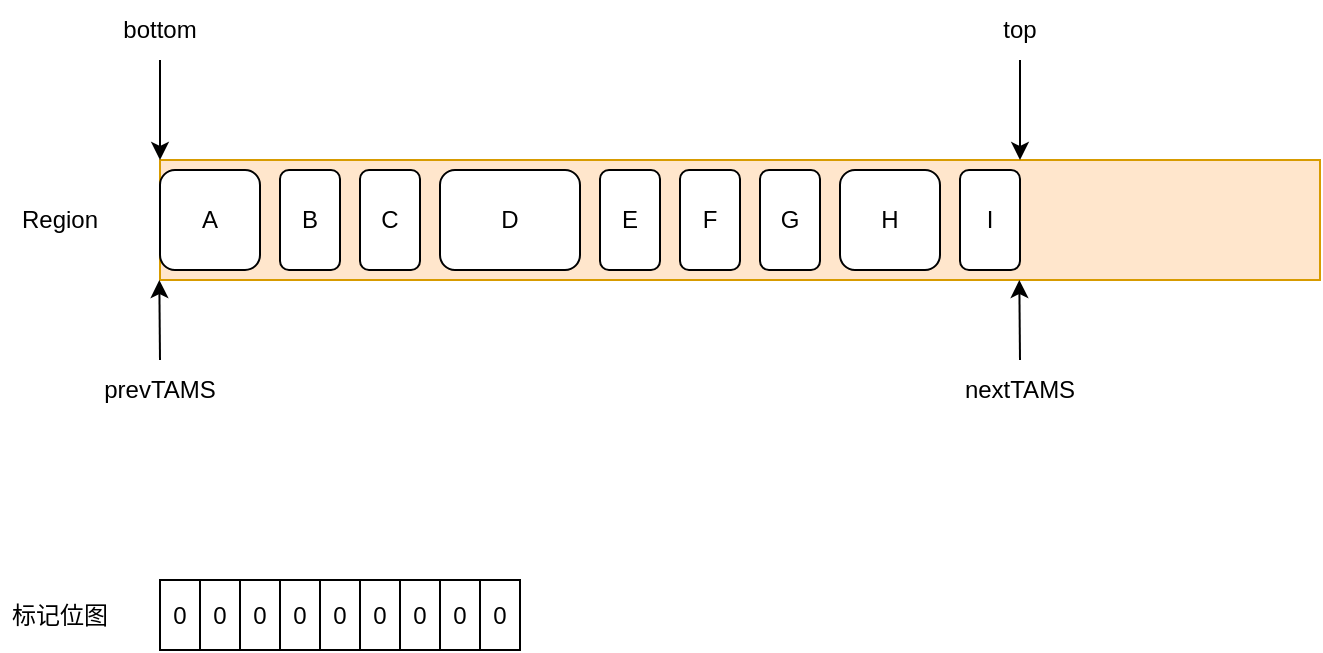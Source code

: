 <mxfile version="21.5.1" type="device" pages="17">
  <diagram name="第 1 页" id="koMWQhoyJcR04KUL1mDg">
    <mxGraphModel dx="1036" dy="606" grid="1" gridSize="10" guides="1" tooltips="1" connect="1" arrows="1" fold="1" page="1" pageScale="1" pageWidth="827" pageHeight="1169" math="0" shadow="0">
      <root>
        <mxCell id="0" />
        <mxCell id="1" parent="0" />
        <mxCell id="SVRHKct73V8F1SllChDO-1" value="" style="rounded=0;whiteSpace=wrap;html=1;fillColor=#ffe6cc;strokeColor=#d79b00;" parent="1" vertex="1">
          <mxGeometry x="150" y="230" width="580" height="60" as="geometry" />
        </mxCell>
        <mxCell id="SVRHKct73V8F1SllChDO-6" value="" style="edgeStyle=orthogonalEdgeStyle;rounded=0;orthogonalLoop=1;jettySize=auto;html=1;" parent="1" source="SVRHKct73V8F1SllChDO-3" edge="1">
          <mxGeometry relative="1" as="geometry">
            <mxPoint x="580" y="230" as="targetPoint" />
          </mxGeometry>
        </mxCell>
        <mxCell id="SVRHKct73V8F1SllChDO-3" value="top" style="text;html=1;strokeColor=none;fillColor=none;align=center;verticalAlign=middle;whiteSpace=wrap;rounded=0;" parent="1" vertex="1">
          <mxGeometry x="550" y="150" width="60" height="30" as="geometry" />
        </mxCell>
        <mxCell id="SVRHKct73V8F1SllChDO-5" value="" style="edgeStyle=orthogonalEdgeStyle;rounded=0;orthogonalLoop=1;jettySize=auto;html=1;" parent="1" source="SVRHKct73V8F1SllChDO-4" edge="1">
          <mxGeometry relative="1" as="geometry">
            <mxPoint x="150" y="230" as="targetPoint" />
          </mxGeometry>
        </mxCell>
        <mxCell id="SVRHKct73V8F1SllChDO-4" value="bottom" style="text;html=1;strokeColor=none;fillColor=none;align=center;verticalAlign=middle;whiteSpace=wrap;rounded=0;" parent="1" vertex="1">
          <mxGeometry x="120" y="150" width="60" height="30" as="geometry" />
        </mxCell>
        <mxCell id="SVRHKct73V8F1SllChDO-9" value="A" style="rounded=1;whiteSpace=wrap;html=1;" parent="1" vertex="1">
          <mxGeometry x="150" y="235" width="50" height="50" as="geometry" />
        </mxCell>
        <mxCell id="SVRHKct73V8F1SllChDO-10" value="Region" style="text;html=1;strokeColor=none;fillColor=none;align=center;verticalAlign=middle;whiteSpace=wrap;rounded=0;" parent="1" vertex="1">
          <mxGeometry x="70" y="245" width="60" height="30" as="geometry" />
        </mxCell>
        <mxCell id="SVRHKct73V8F1SllChDO-11" value="B" style="rounded=1;whiteSpace=wrap;html=1;" parent="1" vertex="1">
          <mxGeometry x="210" y="235" width="30" height="50" as="geometry" />
        </mxCell>
        <mxCell id="SVRHKct73V8F1SllChDO-12" value="C" style="rounded=1;whiteSpace=wrap;html=1;" parent="1" vertex="1">
          <mxGeometry x="250" y="235" width="30" height="50" as="geometry" />
        </mxCell>
        <mxCell id="SVRHKct73V8F1SllChDO-13" value="D" style="rounded=1;whiteSpace=wrap;html=1;" parent="1" vertex="1">
          <mxGeometry x="290" y="235" width="70" height="50" as="geometry" />
        </mxCell>
        <mxCell id="SVRHKct73V8F1SllChDO-14" value="E" style="rounded=1;whiteSpace=wrap;html=1;" parent="1" vertex="1">
          <mxGeometry x="370" y="235" width="30" height="50" as="geometry" />
        </mxCell>
        <mxCell id="SVRHKct73V8F1SllChDO-15" value="F" style="rounded=1;whiteSpace=wrap;html=1;" parent="1" vertex="1">
          <mxGeometry x="410" y="235" width="30" height="50" as="geometry" />
        </mxCell>
        <mxCell id="SVRHKct73V8F1SllChDO-16" value="G" style="rounded=1;whiteSpace=wrap;html=1;" parent="1" vertex="1">
          <mxGeometry x="450" y="235" width="30" height="50" as="geometry" />
        </mxCell>
        <mxCell id="SVRHKct73V8F1SllChDO-17" value="H" style="rounded=1;whiteSpace=wrap;html=1;" parent="1" vertex="1">
          <mxGeometry x="490" y="235" width="50" height="50" as="geometry" />
        </mxCell>
        <mxCell id="SVRHKct73V8F1SllChDO-18" value="I" style="rounded=1;whiteSpace=wrap;html=1;" parent="1" vertex="1">
          <mxGeometry x="550" y="235" width="30" height="50" as="geometry" />
        </mxCell>
        <mxCell id="SVRHKct73V8F1SllChDO-19" value="标记位图" style="text;html=1;strokeColor=none;fillColor=none;align=center;verticalAlign=middle;whiteSpace=wrap;rounded=0;" parent="1" vertex="1">
          <mxGeometry x="70" y="442.5" width="60" height="30" as="geometry" />
        </mxCell>
        <mxCell id="SVRHKct73V8F1SllChDO-20" value="" style="rounded=0;whiteSpace=wrap;html=1;" parent="1" vertex="1">
          <mxGeometry x="150" y="440" width="180" height="35" as="geometry" />
        </mxCell>
        <mxCell id="SVRHKct73V8F1SllChDO-21" value="0" style="rounded=0;whiteSpace=wrap;html=1;" parent="1" vertex="1">
          <mxGeometry x="150" y="440" width="20" height="35" as="geometry" />
        </mxCell>
        <mxCell id="SVRHKct73V8F1SllChDO-22" value="0" style="rounded=0;whiteSpace=wrap;html=1;" parent="1" vertex="1">
          <mxGeometry x="170" y="440" width="20" height="35" as="geometry" />
        </mxCell>
        <mxCell id="SVRHKct73V8F1SllChDO-23" value="0" style="rounded=0;whiteSpace=wrap;html=1;" parent="1" vertex="1">
          <mxGeometry x="190" y="440" width="20" height="35" as="geometry" />
        </mxCell>
        <mxCell id="SVRHKct73V8F1SllChDO-24" value="0" style="rounded=0;whiteSpace=wrap;html=1;" parent="1" vertex="1">
          <mxGeometry x="210" y="440" width="20" height="35" as="geometry" />
        </mxCell>
        <mxCell id="SVRHKct73V8F1SllChDO-25" value="0" style="rounded=0;whiteSpace=wrap;html=1;" parent="1" vertex="1">
          <mxGeometry x="230" y="440" width="20" height="35" as="geometry" />
        </mxCell>
        <mxCell id="SVRHKct73V8F1SllChDO-26" value="0" style="rounded=0;whiteSpace=wrap;html=1;" parent="1" vertex="1">
          <mxGeometry x="250" y="440" width="20" height="35" as="geometry" />
        </mxCell>
        <mxCell id="SVRHKct73V8F1SllChDO-27" value="0" style="rounded=0;whiteSpace=wrap;html=1;" parent="1" vertex="1">
          <mxGeometry x="270" y="440" width="20" height="35" as="geometry" />
        </mxCell>
        <mxCell id="SVRHKct73V8F1SllChDO-28" value="0" style="rounded=0;whiteSpace=wrap;html=1;" parent="1" vertex="1">
          <mxGeometry x="290" y="440" width="20" height="35" as="geometry" />
        </mxCell>
        <mxCell id="SVRHKct73V8F1SllChDO-29" value="0" style="rounded=0;whiteSpace=wrap;html=1;" parent="1" vertex="1">
          <mxGeometry x="310" y="440" width="20" height="35" as="geometry" />
        </mxCell>
        <mxCell id="SVRHKct73V8F1SllChDO-30" value="nextTAMS" style="text;html=1;strokeColor=none;fillColor=none;align=center;verticalAlign=middle;whiteSpace=wrap;rounded=0;" parent="1" vertex="1">
          <mxGeometry x="550" y="330" width="60" height="30" as="geometry" />
        </mxCell>
        <mxCell id="SVRHKct73V8F1SllChDO-32" value="" style="endArrow=classic;html=1;rounded=0;" parent="1" edge="1">
          <mxGeometry width="50" height="50" relative="1" as="geometry">
            <mxPoint x="580" y="330" as="sourcePoint" />
            <mxPoint x="579.66" y="290" as="targetPoint" />
          </mxGeometry>
        </mxCell>
        <mxCell id="B8gGHAvIbb66kSB2rJei-1" value="prevTAMS" style="text;html=1;strokeColor=none;fillColor=none;align=center;verticalAlign=middle;whiteSpace=wrap;rounded=0;" parent="1" vertex="1">
          <mxGeometry x="120" y="330" width="60" height="30" as="geometry" />
        </mxCell>
        <mxCell id="B8gGHAvIbb66kSB2rJei-2" value="" style="endArrow=classic;html=1;rounded=0;" parent="1" edge="1">
          <mxGeometry width="50" height="50" relative="1" as="geometry">
            <mxPoint x="150" y="330" as="sourcePoint" />
            <mxPoint x="149.66" y="290" as="targetPoint" />
          </mxGeometry>
        </mxCell>
      </root>
    </mxGraphModel>
  </diagram>
  <diagram id="1xzPIUTH8r7b18nh56v0" name="第 2 页">
    <mxGraphModel dx="810" dy="469" grid="1" gridSize="10" guides="1" tooltips="1" connect="1" arrows="1" fold="1" page="1" pageScale="1" pageWidth="827" pageHeight="1169" math="0" shadow="0">
      <root>
        <mxCell id="0" />
        <mxCell id="1" parent="0" />
        <mxCell id="B21Ra4LimXiiHe7JULUf-1" value="" style="rounded=0;whiteSpace=wrap;html=1;fillColor=#ffe6cc;strokeColor=#d79b00;" vertex="1" parent="1">
          <mxGeometry x="150" y="230" width="580" height="60" as="geometry" />
        </mxCell>
        <mxCell id="B21Ra4LimXiiHe7JULUf-2" value="" style="edgeStyle=orthogonalEdgeStyle;rounded=0;orthogonalLoop=1;jettySize=auto;html=1;" edge="1" parent="1" source="B21Ra4LimXiiHe7JULUf-3">
          <mxGeometry relative="1" as="geometry">
            <mxPoint x="580" y="230" as="targetPoint" />
          </mxGeometry>
        </mxCell>
        <mxCell id="B21Ra4LimXiiHe7JULUf-3" value="top" style="text;html=1;strokeColor=none;fillColor=none;align=center;verticalAlign=middle;whiteSpace=wrap;rounded=0;" vertex="1" parent="1">
          <mxGeometry x="550" y="150" width="60" height="30" as="geometry" />
        </mxCell>
        <mxCell id="B21Ra4LimXiiHe7JULUf-4" value="" style="edgeStyle=orthogonalEdgeStyle;rounded=0;orthogonalLoop=1;jettySize=auto;html=1;" edge="1" parent="1" source="B21Ra4LimXiiHe7JULUf-5">
          <mxGeometry relative="1" as="geometry">
            <mxPoint x="150" y="230" as="targetPoint" />
          </mxGeometry>
        </mxCell>
        <mxCell id="B21Ra4LimXiiHe7JULUf-5" value="bottom" style="text;html=1;strokeColor=none;fillColor=none;align=center;verticalAlign=middle;whiteSpace=wrap;rounded=0;" vertex="1" parent="1">
          <mxGeometry x="120" y="150" width="60" height="30" as="geometry" />
        </mxCell>
        <mxCell id="B21Ra4LimXiiHe7JULUf-6" value="A" style="rounded=1;whiteSpace=wrap;html=1;" vertex="1" parent="1">
          <mxGeometry x="150" y="235" width="50" height="50" as="geometry" />
        </mxCell>
        <mxCell id="B21Ra4LimXiiHe7JULUf-7" value="Region" style="text;html=1;strokeColor=none;fillColor=none;align=center;verticalAlign=middle;whiteSpace=wrap;rounded=0;" vertex="1" parent="1">
          <mxGeometry x="70" y="245" width="60" height="30" as="geometry" />
        </mxCell>
        <mxCell id="B21Ra4LimXiiHe7JULUf-8" value="B" style="rounded=1;whiteSpace=wrap;html=1;" vertex="1" parent="1">
          <mxGeometry x="210" y="235" width="30" height="50" as="geometry" />
        </mxCell>
        <mxCell id="B21Ra4LimXiiHe7JULUf-29" style="edgeStyle=orthogonalEdgeStyle;rounded=0;orthogonalLoop=1;jettySize=auto;html=1;exitX=0.5;exitY=1;exitDx=0;exitDy=0;entryX=0.5;entryY=1;entryDx=0;entryDy=0;strokeColor=#FF0000;" edge="1" parent="1" source="B21Ra4LimXiiHe7JULUf-9" target="B21Ra4LimXiiHe7JULUf-6">
          <mxGeometry relative="1" as="geometry" />
        </mxCell>
        <mxCell id="B21Ra4LimXiiHe7JULUf-30" style="edgeStyle=orthogonalEdgeStyle;rounded=0;orthogonalLoop=1;jettySize=auto;html=1;entryX=0.5;entryY=1;entryDx=0;entryDy=0;strokeColor=#FF0000;" edge="1" parent="1" source="B21Ra4LimXiiHe7JULUf-9" target="B21Ra4LimXiiHe7JULUf-11">
          <mxGeometry relative="1" as="geometry">
            <Array as="points">
              <mxPoint x="265" y="305" />
              <mxPoint x="385" y="305" />
            </Array>
          </mxGeometry>
        </mxCell>
        <mxCell id="B21Ra4LimXiiHe7JULUf-9" value="C" style="rounded=1;whiteSpace=wrap;html=1;fillColor=#ccc;" vertex="1" parent="1">
          <mxGeometry x="250" y="235" width="30" height="50" as="geometry" />
        </mxCell>
        <mxCell id="B21Ra4LimXiiHe7JULUf-10" value="D" style="rounded=1;whiteSpace=wrap;html=1;" vertex="1" parent="1">
          <mxGeometry x="290" y="235" width="70" height="50" as="geometry" />
        </mxCell>
        <mxCell id="B21Ra4LimXiiHe7JULUf-11" value="E" style="rounded=1;whiteSpace=wrap;html=1;" vertex="1" parent="1">
          <mxGeometry x="370" y="235" width="30" height="50" as="geometry" />
        </mxCell>
        <mxCell id="B21Ra4LimXiiHe7JULUf-12" value="F" style="rounded=1;whiteSpace=wrap;html=1;" vertex="1" parent="1">
          <mxGeometry x="410" y="235" width="30" height="50" as="geometry" />
        </mxCell>
        <mxCell id="B21Ra4LimXiiHe7JULUf-13" value="G" style="rounded=1;whiteSpace=wrap;html=1;" vertex="1" parent="1">
          <mxGeometry x="450" y="235" width="30" height="50" as="geometry" />
        </mxCell>
        <mxCell id="B21Ra4LimXiiHe7JULUf-14" value="H" style="rounded=1;whiteSpace=wrap;html=1;" vertex="1" parent="1">
          <mxGeometry x="490" y="235" width="50" height="50" as="geometry" />
        </mxCell>
        <mxCell id="B21Ra4LimXiiHe7JULUf-15" value="I" style="rounded=1;whiteSpace=wrap;html=1;" vertex="1" parent="1">
          <mxGeometry x="550" y="235" width="30" height="50" as="geometry" />
        </mxCell>
        <mxCell id="B21Ra4LimXiiHe7JULUf-16" value="标记位图" style="text;html=1;strokeColor=none;fillColor=none;align=center;verticalAlign=middle;whiteSpace=wrap;rounded=0;" vertex="1" parent="1">
          <mxGeometry x="70" y="422.5" width="60" height="30" as="geometry" />
        </mxCell>
        <mxCell id="B21Ra4LimXiiHe7JULUf-17" value="" style="rounded=0;whiteSpace=wrap;html=1;" vertex="1" parent="1">
          <mxGeometry x="150" y="420" width="180" height="35" as="geometry" />
        </mxCell>
        <mxCell id="B21Ra4LimXiiHe7JULUf-18" value="0" style="rounded=0;whiteSpace=wrap;html=1;" vertex="1" parent="1">
          <mxGeometry x="150" y="420" width="20" height="35" as="geometry" />
        </mxCell>
        <mxCell id="B21Ra4LimXiiHe7JULUf-19" value="0" style="rounded=0;whiteSpace=wrap;html=1;" vertex="1" parent="1">
          <mxGeometry x="170" y="420" width="20" height="35" as="geometry" />
        </mxCell>
        <mxCell id="B21Ra4LimXiiHe7JULUf-20" value="1" style="rounded=0;whiteSpace=wrap;html=1;fillColor=#FFFFFF;fontColor=#000000;" vertex="1" parent="1">
          <mxGeometry x="190" y="420" width="20" height="35" as="geometry" />
        </mxCell>
        <mxCell id="B21Ra4LimXiiHe7JULUf-21" value="0" style="rounded=0;whiteSpace=wrap;html=1;" vertex="1" parent="1">
          <mxGeometry x="210" y="420" width="20" height="35" as="geometry" />
        </mxCell>
        <mxCell id="B21Ra4LimXiiHe7JULUf-22" value="0" style="rounded=0;whiteSpace=wrap;html=1;" vertex="1" parent="1">
          <mxGeometry x="230" y="420" width="20" height="35" as="geometry" />
        </mxCell>
        <mxCell id="B21Ra4LimXiiHe7JULUf-23" value="0" style="rounded=0;whiteSpace=wrap;html=1;" vertex="1" parent="1">
          <mxGeometry x="250" y="420" width="20" height="35" as="geometry" />
        </mxCell>
        <mxCell id="B21Ra4LimXiiHe7JULUf-24" value="0" style="rounded=0;whiteSpace=wrap;html=1;" vertex="1" parent="1">
          <mxGeometry x="270" y="420" width="20" height="35" as="geometry" />
        </mxCell>
        <mxCell id="B21Ra4LimXiiHe7JULUf-25" value="0" style="rounded=0;whiteSpace=wrap;html=1;" vertex="1" parent="1">
          <mxGeometry x="290" y="420" width="20" height="35" as="geometry" />
        </mxCell>
        <mxCell id="B21Ra4LimXiiHe7JULUf-26" value="0" style="rounded=0;whiteSpace=wrap;html=1;" vertex="1" parent="1">
          <mxGeometry x="310" y="420" width="20" height="35" as="geometry" />
        </mxCell>
        <mxCell id="B21Ra4LimXiiHe7JULUf-27" value="nextTAMS" style="text;html=1;strokeColor=none;fillColor=none;align=center;verticalAlign=middle;whiteSpace=wrap;rounded=0;" vertex="1" parent="1">
          <mxGeometry x="550" y="330" width="60" height="30" as="geometry" />
        </mxCell>
        <mxCell id="B21Ra4LimXiiHe7JULUf-28" value="" style="endArrow=classic;html=1;rounded=0;" edge="1" parent="1">
          <mxGeometry width="50" height="50" relative="1" as="geometry">
            <mxPoint x="580" y="330" as="sourcePoint" />
            <mxPoint x="579.66" y="290" as="targetPoint" />
          </mxGeometry>
        </mxCell>
        <mxCell id="7bxuMWYn87q4isu9ZQl7-3" value="prevTAMS" style="text;html=1;strokeColor=none;fillColor=none;align=center;verticalAlign=middle;whiteSpace=wrap;rounded=0;" vertex="1" parent="1">
          <mxGeometry x="120" y="330" width="60" height="30" as="geometry" />
        </mxCell>
        <mxCell id="7bxuMWYn87q4isu9ZQl7-4" value="" style="endArrow=classic;html=1;rounded=0;" edge="1" parent="1">
          <mxGeometry width="50" height="50" relative="1" as="geometry">
            <mxPoint x="150" y="330" as="sourcePoint" />
            <mxPoint x="149.66" y="290" as="targetPoint" />
          </mxGeometry>
        </mxCell>
      </root>
    </mxGraphModel>
  </diagram>
  <diagram id="U_nQCmSfbtbpKJbJl46y" name="第 3 页">
    <mxGraphModel dx="1182" dy="683" grid="1" gridSize="10" guides="1" tooltips="1" connect="1" arrows="1" fold="1" page="1" pageScale="1" pageWidth="827" pageHeight="1169" math="0" shadow="0">
      <root>
        <mxCell id="0" />
        <mxCell id="1" parent="0" />
        <mxCell id="sDgrPTUQ4HozFk8zjUck-1" value="" style="rounded=0;whiteSpace=wrap;html=1;fillColor=#ffe6cc;strokeColor=#d79b00;" vertex="1" parent="1">
          <mxGeometry x="150" y="230" width="580" height="60" as="geometry" />
        </mxCell>
        <mxCell id="sDgrPTUQ4HozFk8zjUck-2" value="" style="edgeStyle=orthogonalEdgeStyle;rounded=0;orthogonalLoop=1;jettySize=auto;html=1;" edge="1" parent="1" source="sDgrPTUQ4HozFk8zjUck-3">
          <mxGeometry relative="1" as="geometry">
            <mxPoint x="670" y="230" as="targetPoint" />
          </mxGeometry>
        </mxCell>
        <mxCell id="sDgrPTUQ4HozFk8zjUck-3" value="top" style="text;html=1;strokeColor=none;fillColor=none;align=center;verticalAlign=middle;whiteSpace=wrap;rounded=0;" vertex="1" parent="1">
          <mxGeometry x="640" y="150" width="60" height="30" as="geometry" />
        </mxCell>
        <mxCell id="sDgrPTUQ4HozFk8zjUck-4" value="" style="edgeStyle=orthogonalEdgeStyle;rounded=0;orthogonalLoop=1;jettySize=auto;html=1;" edge="1" parent="1" source="sDgrPTUQ4HozFk8zjUck-5">
          <mxGeometry relative="1" as="geometry">
            <mxPoint x="150" y="230" as="targetPoint" />
          </mxGeometry>
        </mxCell>
        <mxCell id="sDgrPTUQ4HozFk8zjUck-5" value="bottom" style="text;html=1;strokeColor=none;fillColor=none;align=center;verticalAlign=middle;whiteSpace=wrap;rounded=0;" vertex="1" parent="1">
          <mxGeometry x="120" y="150" width="60" height="30" as="geometry" />
        </mxCell>
        <mxCell id="sDgrPTUQ4HozFk8zjUck-6" value="A" style="rounded=1;whiteSpace=wrap;html=1;fillColor=#000000;fontColor=#FFFFFF;" vertex="1" parent="1">
          <mxGeometry x="150" y="235" width="50" height="50" as="geometry" />
        </mxCell>
        <mxCell id="sDgrPTUQ4HozFk8zjUck-7" value="Region" style="text;html=1;strokeColor=none;fillColor=none;align=center;verticalAlign=middle;whiteSpace=wrap;rounded=0;" vertex="1" parent="1">
          <mxGeometry x="70" y="245" width="60" height="30" as="geometry" />
        </mxCell>
        <mxCell id="sDgrPTUQ4HozFk8zjUck-8" value="B" style="rounded=1;whiteSpace=wrap;html=1;" vertex="1" parent="1">
          <mxGeometry x="210" y="235" width="30" height="50" as="geometry" />
        </mxCell>
        <mxCell id="sDgrPTUQ4HozFk8zjUck-9" style="edgeStyle=orthogonalEdgeStyle;rounded=0;orthogonalLoop=1;jettySize=auto;html=1;exitX=0.5;exitY=1;exitDx=0;exitDy=0;entryX=0.5;entryY=1;entryDx=0;entryDy=0;strokeColor=#FF0000;" edge="1" parent="1" source="sDgrPTUQ4HozFk8zjUck-11" target="sDgrPTUQ4HozFk8zjUck-6">
          <mxGeometry relative="1" as="geometry" />
        </mxCell>
        <mxCell id="sDgrPTUQ4HozFk8zjUck-10" style="edgeStyle=orthogonalEdgeStyle;rounded=0;orthogonalLoop=1;jettySize=auto;html=1;entryX=0.5;entryY=1;entryDx=0;entryDy=0;strokeColor=#FF0000;" edge="1" parent="1" source="sDgrPTUQ4HozFk8zjUck-11" target="sDgrPTUQ4HozFk8zjUck-13">
          <mxGeometry relative="1" as="geometry">
            <Array as="points">
              <mxPoint x="265" y="305" />
              <mxPoint x="385" y="305" />
            </Array>
          </mxGeometry>
        </mxCell>
        <mxCell id="sDgrPTUQ4HozFk8zjUck-11" value="C" style="rounded=1;whiteSpace=wrap;html=1;fillColor=#000000;fontColor=#FFFFFF;" vertex="1" parent="1">
          <mxGeometry x="250" y="235" width="30" height="50" as="geometry" />
        </mxCell>
        <mxCell id="sDgrPTUQ4HozFk8zjUck-12" value="D" style="rounded=1;whiteSpace=wrap;html=1;" vertex="1" parent="1">
          <mxGeometry x="290" y="235" width="70" height="50" as="geometry" />
        </mxCell>
        <mxCell id="sDgrPTUQ4HozFk8zjUck-13" value="E" style="rounded=1;whiteSpace=wrap;html=1;fillColor=#000000;fontColor=#FFFFFF;" vertex="1" parent="1">
          <mxGeometry x="370" y="235" width="30" height="50" as="geometry" />
        </mxCell>
        <mxCell id="sDgrPTUQ4HozFk8zjUck-14" value="F" style="rounded=1;whiteSpace=wrap;html=1;" vertex="1" parent="1">
          <mxGeometry x="410" y="235" width="30" height="50" as="geometry" />
        </mxCell>
        <mxCell id="sDgrPTUQ4HozFk8zjUck-15" value="G" style="rounded=1;whiteSpace=wrap;html=1;" vertex="1" parent="1">
          <mxGeometry x="450" y="235" width="30" height="50" as="geometry" />
        </mxCell>
        <mxCell id="sDgrPTUQ4HozFk8zjUck-16" value="H" style="rounded=1;whiteSpace=wrap;html=1;" vertex="1" parent="1">
          <mxGeometry x="490" y="235" width="50" height="50" as="geometry" />
        </mxCell>
        <mxCell id="sDgrPTUQ4HozFk8zjUck-17" value="I" style="rounded=1;whiteSpace=wrap;html=1;" vertex="1" parent="1">
          <mxGeometry x="550" y="235" width="30" height="50" as="geometry" />
        </mxCell>
        <mxCell id="sDgrPTUQ4HozFk8zjUck-18" value="标记位图" style="text;html=1;strokeColor=none;fillColor=none;align=center;verticalAlign=middle;whiteSpace=wrap;rounded=0;" vertex="1" parent="1">
          <mxGeometry x="70" y="430" width="60" height="30" as="geometry" />
        </mxCell>
        <mxCell id="sDgrPTUQ4HozFk8zjUck-19" value="" style="rounded=0;whiteSpace=wrap;html=1;" vertex="1" parent="1">
          <mxGeometry x="150" y="427.5" width="180" height="35" as="geometry" />
        </mxCell>
        <mxCell id="sDgrPTUQ4HozFk8zjUck-20" value="1" style="rounded=0;whiteSpace=wrap;html=1;" vertex="1" parent="1">
          <mxGeometry x="150" y="427.5" width="20" height="35" as="geometry" />
        </mxCell>
        <mxCell id="sDgrPTUQ4HozFk8zjUck-21" value="0" style="rounded=0;whiteSpace=wrap;html=1;" vertex="1" parent="1">
          <mxGeometry x="170" y="427.5" width="20" height="35" as="geometry" />
        </mxCell>
        <mxCell id="sDgrPTUQ4HozFk8zjUck-22" value="1" style="rounded=0;whiteSpace=wrap;html=1;fillColor=#FFFFFF;fontColor=#000000;" vertex="1" parent="1">
          <mxGeometry x="190" y="427.5" width="20" height="35" as="geometry" />
        </mxCell>
        <mxCell id="sDgrPTUQ4HozFk8zjUck-23" value="0" style="rounded=0;whiteSpace=wrap;html=1;" vertex="1" parent="1">
          <mxGeometry x="210" y="427.5" width="20" height="35" as="geometry" />
        </mxCell>
        <mxCell id="sDgrPTUQ4HozFk8zjUck-24" value="1" style="rounded=0;whiteSpace=wrap;html=1;" vertex="1" parent="1">
          <mxGeometry x="230" y="427.5" width="20" height="35" as="geometry" />
        </mxCell>
        <mxCell id="sDgrPTUQ4HozFk8zjUck-25" value="0" style="rounded=0;whiteSpace=wrap;html=1;" vertex="1" parent="1">
          <mxGeometry x="250" y="427.5" width="20" height="35" as="geometry" />
        </mxCell>
        <mxCell id="sDgrPTUQ4HozFk8zjUck-26" value="0" style="rounded=0;whiteSpace=wrap;html=1;" vertex="1" parent="1">
          <mxGeometry x="270" y="427.5" width="20" height="35" as="geometry" />
        </mxCell>
        <mxCell id="sDgrPTUQ4HozFk8zjUck-27" value="0" style="rounded=0;whiteSpace=wrap;html=1;" vertex="1" parent="1">
          <mxGeometry x="290" y="427.5" width="20" height="35" as="geometry" />
        </mxCell>
        <mxCell id="sDgrPTUQ4HozFk8zjUck-28" value="0" style="rounded=0;whiteSpace=wrap;html=1;" vertex="1" parent="1">
          <mxGeometry x="310" y="427.5" width="20" height="35" as="geometry" />
        </mxCell>
        <mxCell id="sDgrPTUQ4HozFk8zjUck-29" value="nextTAMS" style="text;html=1;strokeColor=none;fillColor=none;align=center;verticalAlign=middle;whiteSpace=wrap;rounded=0;" vertex="1" parent="1">
          <mxGeometry x="550" y="330" width="60" height="30" as="geometry" />
        </mxCell>
        <mxCell id="sDgrPTUQ4HozFk8zjUck-30" value="" style="endArrow=classic;html=1;rounded=0;" edge="1" parent="1">
          <mxGeometry width="50" height="50" relative="1" as="geometry">
            <mxPoint x="580" y="330" as="sourcePoint" />
            <mxPoint x="579.66" y="290" as="targetPoint" />
          </mxGeometry>
        </mxCell>
        <mxCell id="sDgrPTUQ4HozFk8zjUck-31" value="I" style="rounded=1;whiteSpace=wrap;html=1;" vertex="1" parent="1">
          <mxGeometry x="595" y="235" width="30" height="50" as="geometry" />
        </mxCell>
        <mxCell id="sDgrPTUQ4HozFk8zjUck-32" value="I" style="rounded=1;whiteSpace=wrap;html=1;" vertex="1" parent="1">
          <mxGeometry x="640" y="235" width="30" height="50" as="geometry" />
        </mxCell>
        <mxCell id="sDgrPTUQ4HozFk8zjUck-33" value="K" style="rounded=1;whiteSpace=wrap;html=1;fontColor=#FFFFFF;fillColor=#000000;" vertex="1" parent="1">
          <mxGeometry x="640" y="235" width="30" height="50" as="geometry" />
        </mxCell>
        <mxCell id="sDgrPTUQ4HozFk8zjUck-34" value="J" style="rounded=1;whiteSpace=wrap;html=1;fontColor=#FFFFFF;fillColor=#000000;" vertex="1" parent="1">
          <mxGeometry x="595" y="235" width="30" height="50" as="geometry" />
        </mxCell>
        <mxCell id="sDgrPTUQ4HozFk8zjUck-35" value="prevTAMS" style="text;html=1;strokeColor=none;fillColor=none;align=center;verticalAlign=middle;whiteSpace=wrap;rounded=0;" vertex="1" parent="1">
          <mxGeometry x="120" y="330" width="60" height="30" as="geometry" />
        </mxCell>
        <mxCell id="sDgrPTUQ4HozFk8zjUck-36" value="" style="endArrow=classic;html=1;rounded=0;" edge="1" parent="1">
          <mxGeometry width="50" height="50" relative="1" as="geometry">
            <mxPoint x="150" y="330" as="sourcePoint" />
            <mxPoint x="149.66" y="290" as="targetPoint" />
          </mxGeometry>
        </mxCell>
      </root>
    </mxGraphModel>
  </diagram>
  <diagram id="eDBq14mgq3AhkY8XS7jF" name="第 4 页">
    <mxGraphModel dx="1418" dy="820" grid="1" gridSize="10" guides="1" tooltips="1" connect="1" arrows="1" fold="1" page="1" pageScale="1" pageWidth="827" pageHeight="1169" math="0" shadow="0">
      <root>
        <mxCell id="0" />
        <mxCell id="1" parent="0" />
        <mxCell id="2UBel0B6Sd5Llh047VUB-1" value="" style="rounded=0;whiteSpace=wrap;html=1;" vertex="1" parent="1">
          <mxGeometry x="220" y="240" width="510" height="40" as="geometry" />
        </mxCell>
        <mxCell id="2UBel0B6Sd5Llh047VUB-2" value="用户线程1的SATB本地队列" style="text;html=1;strokeColor=none;fillColor=none;align=center;verticalAlign=middle;whiteSpace=wrap;rounded=0;" vertex="1" parent="1">
          <mxGeometry x="50" y="245" width="160" height="30" as="geometry" />
        </mxCell>
        <mxCell id="2UBel0B6Sd5Llh047VUB-3" value="" style="rounded=0;whiteSpace=wrap;html=1;fillColor=#CCCCCC;" vertex="1" parent="1">
          <mxGeometry x="220" y="240" width="390" height="40" as="geometry" />
        </mxCell>
        <mxCell id="2UBel0B6Sd5Llh047VUB-4" value="" style="rounded=0;whiteSpace=wrap;html=1;" vertex="1" parent="1">
          <mxGeometry x="220" y="310" width="510" height="40" as="geometry" />
        </mxCell>
        <mxCell id="2UBel0B6Sd5Llh047VUB-5" value="用户线程2的SATB本地队列" style="text;html=1;strokeColor=none;fillColor=none;align=center;verticalAlign=middle;whiteSpace=wrap;rounded=0;" vertex="1" parent="1">
          <mxGeometry x="50" y="315" width="160" height="30" as="geometry" />
        </mxCell>
        <mxCell id="2UBel0B6Sd5Llh047VUB-6" value="" style="rounded=0;whiteSpace=wrap;html=1;fillColor=#CCCCCC;" vertex="1" parent="1">
          <mxGeometry x="220" y="310" width="110" height="40" as="geometry" />
        </mxCell>
        <mxCell id="2UBel0B6Sd5Llh047VUB-7" value="" style="rounded=0;whiteSpace=wrap;html=1;" vertex="1" parent="1">
          <mxGeometry x="220" y="390" width="510" height="40" as="geometry" />
        </mxCell>
        <mxCell id="2UBel0B6Sd5Llh047VUB-8" value="用户线程3的SATB本地队列" style="text;html=1;strokeColor=none;fillColor=none;align=center;verticalAlign=middle;whiteSpace=wrap;rounded=0;" vertex="1" parent="1">
          <mxGeometry x="50" y="395" width="160" height="30" as="geometry" />
        </mxCell>
        <mxCell id="2UBel0B6Sd5Llh047VUB-9" value="" style="rounded=0;whiteSpace=wrap;html=1;fillColor=#CCCCCC;" vertex="1" parent="1">
          <mxGeometry x="220" y="390" width="510" height="40" as="geometry" />
        </mxCell>
        <mxCell id="2UBel0B6Sd5Llh047VUB-10" value="" style="rounded=1;whiteSpace=wrap;html=1;" vertex="1" parent="1">
          <mxGeometry x="100" y="540" width="550" height="255" as="geometry" />
        </mxCell>
        <mxCell id="2UBel0B6Sd5Llh047VUB-11" value="" style="rounded=0;whiteSpace=wrap;html=1;fillColor=#CCCCCC;" vertex="1" parent="1">
          <mxGeometry x="120" y="580" width="510" height="40" as="geometry" />
        </mxCell>
        <mxCell id="2UBel0B6Sd5Llh047VUB-12" value="" style="rounded=0;whiteSpace=wrap;html=1;fillColor=#CCCCCC;" vertex="1" parent="1">
          <mxGeometry x="120" y="630" width="510" height="40" as="geometry" />
        </mxCell>
        <mxCell id="2UBel0B6Sd5Llh047VUB-13" value="" style="rounded=0;whiteSpace=wrap;html=1;fillColor=#CCCCCC;" vertex="1" parent="1">
          <mxGeometry x="120" y="680" width="510" height="40" as="geometry" />
        </mxCell>
        <mxCell id="2UBel0B6Sd5Llh047VUB-14" value="SATB队列集合" style="text;html=1;strokeColor=none;fillColor=none;align=center;verticalAlign=middle;whiteSpace=wrap;rounded=0;" vertex="1" parent="1">
          <mxGeometry x="325" y="540" width="100" height="30" as="geometry" />
        </mxCell>
        <mxCell id="2UBel0B6Sd5Llh047VUB-16" value="" style="endArrow=classic;html=1;rounded=0;edgeStyle=orthogonalEdgeStyle;curved=1;entryX=1.004;entryY=0.878;entryDx=0;entryDy=0;entryPerimeter=0;" edge="1" parent="1" target="2UBel0B6Sd5Llh047VUB-10">
          <mxGeometry width="50" height="50" relative="1" as="geometry">
            <mxPoint x="740" y="410" as="sourcePoint" />
            <mxPoint x="790" y="470" as="targetPoint" />
            <Array as="points">
              <mxPoint x="800" y="410" />
              <mxPoint x="800" y="764" />
            </Array>
          </mxGeometry>
        </mxCell>
        <mxCell id="2UBel0B6Sd5Llh047VUB-17" value="添加到SATB队列集合" style="edgeLabel;html=1;align=center;verticalAlign=middle;resizable=0;points=[];" vertex="1" connectable="0" parent="2UBel0B6Sd5Llh047VUB-16">
          <mxGeometry x="-0.055" y="-3" relative="1" as="geometry">
            <mxPoint as="offset" />
          </mxGeometry>
        </mxCell>
      </root>
    </mxGraphModel>
  </diagram>
  <diagram id="1R25lVoI8jTU6MyTvXQY" name="第 5 页">
    <mxGraphModel dx="1418" dy="820" grid="1" gridSize="10" guides="1" tooltips="1" connect="1" arrows="1" fold="1" page="1" pageScale="1" pageWidth="827" pageHeight="1169" math="0" shadow="0">
      <root>
        <mxCell id="0" />
        <mxCell id="1" parent="0" />
        <mxCell id="oDoiXMKJvjJ7iC9LJrn6-1" value="" style="rounded=0;whiteSpace=wrap;html=1;fillColor=#ffe6cc;strokeColor=#d79b00;" vertex="1" parent="1">
          <mxGeometry x="150" y="230" width="580" height="60" as="geometry" />
        </mxCell>
        <mxCell id="oDoiXMKJvjJ7iC9LJrn6-2" value="" style="edgeStyle=orthogonalEdgeStyle;rounded=0;orthogonalLoop=1;jettySize=auto;html=1;" edge="1" parent="1" source="oDoiXMKJvjJ7iC9LJrn6-3">
          <mxGeometry relative="1" as="geometry">
            <mxPoint x="670" y="230" as="targetPoint" />
          </mxGeometry>
        </mxCell>
        <mxCell id="oDoiXMKJvjJ7iC9LJrn6-3" value="top" style="text;html=1;strokeColor=none;fillColor=none;align=center;verticalAlign=middle;whiteSpace=wrap;rounded=0;" vertex="1" parent="1">
          <mxGeometry x="640" y="150" width="60" height="30" as="geometry" />
        </mxCell>
        <mxCell id="oDoiXMKJvjJ7iC9LJrn6-4" value="" style="edgeStyle=orthogonalEdgeStyle;rounded=0;orthogonalLoop=1;jettySize=auto;html=1;" edge="1" parent="1" source="oDoiXMKJvjJ7iC9LJrn6-5">
          <mxGeometry relative="1" as="geometry">
            <mxPoint x="150" y="230" as="targetPoint" />
          </mxGeometry>
        </mxCell>
        <mxCell id="oDoiXMKJvjJ7iC9LJrn6-5" value="bottom" style="text;html=1;strokeColor=none;fillColor=none;align=center;verticalAlign=middle;whiteSpace=wrap;rounded=0;" vertex="1" parent="1">
          <mxGeometry x="120" y="150" width="60" height="30" as="geometry" />
        </mxCell>
        <mxCell id="oDoiXMKJvjJ7iC9LJrn6-6" value="A" style="rounded=1;whiteSpace=wrap;html=1;fillColor=#000000;fontColor=#FFFFFF;" vertex="1" parent="1">
          <mxGeometry x="150" y="235" width="50" height="50" as="geometry" />
        </mxCell>
        <mxCell id="oDoiXMKJvjJ7iC9LJrn6-7" value="Region" style="text;html=1;strokeColor=none;fillColor=none;align=center;verticalAlign=middle;whiteSpace=wrap;rounded=0;" vertex="1" parent="1">
          <mxGeometry x="70" y="245" width="60" height="30" as="geometry" />
        </mxCell>
        <mxCell id="oDoiXMKJvjJ7iC9LJrn6-8" value="B" style="rounded=1;whiteSpace=wrap;html=1;" vertex="1" parent="1">
          <mxGeometry x="210" y="235" width="30" height="50" as="geometry" />
        </mxCell>
        <mxCell id="oDoiXMKJvjJ7iC9LJrn6-9" style="edgeStyle=orthogonalEdgeStyle;rounded=0;orthogonalLoop=1;jettySize=auto;html=1;exitX=0.5;exitY=1;exitDx=0;exitDy=0;entryX=0.5;entryY=1;entryDx=0;entryDy=0;strokeColor=#FF0000;" edge="1" parent="1" source="oDoiXMKJvjJ7iC9LJrn6-11" target="oDoiXMKJvjJ7iC9LJrn6-6">
          <mxGeometry relative="1" as="geometry" />
        </mxCell>
        <mxCell id="oDoiXMKJvjJ7iC9LJrn6-10" style="edgeStyle=orthogonalEdgeStyle;rounded=0;orthogonalLoop=1;jettySize=auto;html=1;entryX=0.5;entryY=1;entryDx=0;entryDy=0;strokeColor=#FF0000;" edge="1" parent="1" source="oDoiXMKJvjJ7iC9LJrn6-11" target="oDoiXMKJvjJ7iC9LJrn6-13">
          <mxGeometry relative="1" as="geometry">
            <Array as="points">
              <mxPoint x="265" y="305" />
              <mxPoint x="385" y="305" />
            </Array>
          </mxGeometry>
        </mxCell>
        <mxCell id="oDoiXMKJvjJ7iC9LJrn6-11" value="C" style="rounded=1;whiteSpace=wrap;html=1;fillColor=#000000;fontColor=#FFFFFF;" vertex="1" parent="1">
          <mxGeometry x="250" y="235" width="30" height="50" as="geometry" />
        </mxCell>
        <mxCell id="oDoiXMKJvjJ7iC9LJrn6-12" value="D" style="rounded=1;whiteSpace=wrap;html=1;" vertex="1" parent="1">
          <mxGeometry x="290" y="235" width="70" height="50" as="geometry" />
        </mxCell>
        <mxCell id="oDoiXMKJvjJ7iC9LJrn6-13" value="E" style="rounded=1;whiteSpace=wrap;html=1;fillColor=#000000;fontColor=#FFFFFF;" vertex="1" parent="1">
          <mxGeometry x="370" y="235" width="30" height="50" as="geometry" />
        </mxCell>
        <mxCell id="oDoiXMKJvjJ7iC9LJrn6-14" value="F" style="rounded=1;whiteSpace=wrap;html=1;" vertex="1" parent="1">
          <mxGeometry x="410" y="235" width="30" height="50" as="geometry" />
        </mxCell>
        <mxCell id="oDoiXMKJvjJ7iC9LJrn6-15" value="G" style="rounded=1;whiteSpace=wrap;html=1;fillColor=#000000;fontColor=#FFFFFF;" vertex="1" parent="1">
          <mxGeometry x="450" y="235" width="30" height="50" as="geometry" />
        </mxCell>
        <mxCell id="oDoiXMKJvjJ7iC9LJrn6-37" style="edgeStyle=orthogonalEdgeStyle;rounded=0;orthogonalLoop=1;jettySize=auto;html=1;exitX=0.5;exitY=1;exitDx=0;exitDy=0;entryX=0.5;entryY=1;entryDx=0;entryDy=0;strokeColor=#FF0000;" edge="1" parent="1" source="oDoiXMKJvjJ7iC9LJrn6-16" target="oDoiXMKJvjJ7iC9LJrn6-17">
          <mxGeometry relative="1" as="geometry" />
        </mxCell>
        <mxCell id="oDoiXMKJvjJ7iC9LJrn6-16" value="H" style="rounded=1;whiteSpace=wrap;html=1;fillColor=#000000;fontColor=#FFFFFF;" vertex="1" parent="1">
          <mxGeometry x="490" y="235" width="50" height="50" as="geometry" />
        </mxCell>
        <mxCell id="oDoiXMKJvjJ7iC9LJrn6-17" value="I" style="rounded=1;whiteSpace=wrap;html=1;fillColor=#000000;fontColor=#FFFFFF;" vertex="1" parent="1">
          <mxGeometry x="550" y="235" width="30" height="50" as="geometry" />
        </mxCell>
        <mxCell id="oDoiXMKJvjJ7iC9LJrn6-18" value="标记位图" style="text;html=1;strokeColor=none;fillColor=none;align=center;verticalAlign=middle;whiteSpace=wrap;rounded=0;" vertex="1" parent="1">
          <mxGeometry x="70" y="430" width="60" height="30" as="geometry" />
        </mxCell>
        <mxCell id="oDoiXMKJvjJ7iC9LJrn6-19" value="" style="rounded=0;whiteSpace=wrap;html=1;" vertex="1" parent="1">
          <mxGeometry x="150" y="427.5" width="180" height="35" as="geometry" />
        </mxCell>
        <mxCell id="oDoiXMKJvjJ7iC9LJrn6-20" value="1" style="rounded=0;whiteSpace=wrap;html=1;" vertex="1" parent="1">
          <mxGeometry x="150" y="427.5" width="20" height="35" as="geometry" />
        </mxCell>
        <mxCell id="oDoiXMKJvjJ7iC9LJrn6-21" value="0" style="rounded=0;whiteSpace=wrap;html=1;" vertex="1" parent="1">
          <mxGeometry x="170" y="427.5" width="20" height="35" as="geometry" />
        </mxCell>
        <mxCell id="oDoiXMKJvjJ7iC9LJrn6-22" value="1" style="rounded=0;whiteSpace=wrap;html=1;fillColor=#FFFFFF;fontColor=#000000;" vertex="1" parent="1">
          <mxGeometry x="190" y="427.5" width="20" height="35" as="geometry" />
        </mxCell>
        <mxCell id="oDoiXMKJvjJ7iC9LJrn6-23" value="0" style="rounded=0;whiteSpace=wrap;html=1;" vertex="1" parent="1">
          <mxGeometry x="210" y="427.5" width="20" height="35" as="geometry" />
        </mxCell>
        <mxCell id="oDoiXMKJvjJ7iC9LJrn6-24" value="1" style="rounded=0;whiteSpace=wrap;html=1;" vertex="1" parent="1">
          <mxGeometry x="230" y="427.5" width="20" height="35" as="geometry" />
        </mxCell>
        <mxCell id="oDoiXMKJvjJ7iC9LJrn6-25" value="0" style="rounded=0;whiteSpace=wrap;html=1;" vertex="1" parent="1">
          <mxGeometry x="250" y="427.5" width="20" height="35" as="geometry" />
        </mxCell>
        <mxCell id="oDoiXMKJvjJ7iC9LJrn6-26" value="1" style="rounded=0;whiteSpace=wrap;html=1;" vertex="1" parent="1">
          <mxGeometry x="270" y="427.5" width="20" height="35" as="geometry" />
        </mxCell>
        <mxCell id="oDoiXMKJvjJ7iC9LJrn6-27" value="1" style="rounded=0;whiteSpace=wrap;html=1;" vertex="1" parent="1">
          <mxGeometry x="290" y="427.5" width="20" height="35" as="geometry" />
        </mxCell>
        <mxCell id="oDoiXMKJvjJ7iC9LJrn6-28" value="1" style="rounded=0;whiteSpace=wrap;html=1;" vertex="1" parent="1">
          <mxGeometry x="310" y="427.5" width="20" height="35" as="geometry" />
        </mxCell>
        <mxCell id="oDoiXMKJvjJ7iC9LJrn6-29" value="nextTAMS" style="text;html=1;strokeColor=none;fillColor=none;align=center;verticalAlign=middle;whiteSpace=wrap;rounded=0;" vertex="1" parent="1">
          <mxGeometry x="550" y="330" width="60" height="30" as="geometry" />
        </mxCell>
        <mxCell id="oDoiXMKJvjJ7iC9LJrn6-30" value="" style="endArrow=classic;html=1;rounded=0;" edge="1" parent="1">
          <mxGeometry width="50" height="50" relative="1" as="geometry">
            <mxPoint x="580" y="330" as="sourcePoint" />
            <mxPoint x="579.66" y="290" as="targetPoint" />
          </mxGeometry>
        </mxCell>
        <mxCell id="oDoiXMKJvjJ7iC9LJrn6-31" value="I" style="rounded=1;whiteSpace=wrap;html=1;" vertex="1" parent="1">
          <mxGeometry x="595" y="235" width="30" height="50" as="geometry" />
        </mxCell>
        <mxCell id="oDoiXMKJvjJ7iC9LJrn6-32" value="I" style="rounded=1;whiteSpace=wrap;html=1;" vertex="1" parent="1">
          <mxGeometry x="640" y="235" width="30" height="50" as="geometry" />
        </mxCell>
        <mxCell id="oDoiXMKJvjJ7iC9LJrn6-33" value="K" style="rounded=1;whiteSpace=wrap;html=1;fontColor=#FFFFFF;fillColor=#000000;" vertex="1" parent="1">
          <mxGeometry x="640" y="235" width="30" height="50" as="geometry" />
        </mxCell>
        <mxCell id="oDoiXMKJvjJ7iC9LJrn6-34" value="J" style="rounded=1;whiteSpace=wrap;html=1;fontColor=#FFFFFF;fillColor=#000000;" vertex="1" parent="1">
          <mxGeometry x="595" y="235" width="30" height="50" as="geometry" />
        </mxCell>
        <mxCell id="oDoiXMKJvjJ7iC9LJrn6-35" value="prevTAMS" style="text;html=1;strokeColor=none;fillColor=none;align=center;verticalAlign=middle;whiteSpace=wrap;rounded=0;" vertex="1" parent="1">
          <mxGeometry x="120" y="330" width="60" height="30" as="geometry" />
        </mxCell>
        <mxCell id="oDoiXMKJvjJ7iC9LJrn6-36" value="" style="endArrow=classic;html=1;rounded=0;" edge="1" parent="1">
          <mxGeometry width="50" height="50" relative="1" as="geometry">
            <mxPoint x="150" y="330" as="sourcePoint" />
            <mxPoint x="149.66" y="290" as="targetPoint" />
          </mxGeometry>
        </mxCell>
        <mxCell id="04zv5DheS70T8nH1Y6lO-1" value="" style="rounded=0;whiteSpace=wrap;html=1;" vertex="1" parent="1">
          <mxGeometry x="230" y="530" width="310" height="40" as="geometry" />
        </mxCell>
        <mxCell id="04zv5DheS70T8nH1Y6lO-2" value="用户线程1的SATB本地队列" style="text;html=1;strokeColor=none;fillColor=none;align=center;verticalAlign=middle;whiteSpace=wrap;rounded=0;" vertex="1" parent="1">
          <mxGeometry x="60" y="535" width="160" height="30" as="geometry" />
        </mxCell>
        <mxCell id="04zv5DheS70T8nH1Y6lO-8" value="G" style="ellipse;whiteSpace=wrap;html=1;aspect=fixed;fillColor=#CCCCCC;" vertex="1" parent="1">
          <mxGeometry x="250" y="530" width="40" height="40" as="geometry" />
        </mxCell>
        <mxCell id="04zv5DheS70T8nH1Y6lO-9" value="H" style="ellipse;whiteSpace=wrap;html=1;aspect=fixed;fillColor=#CCCCCC;" vertex="1" parent="1">
          <mxGeometry x="300" y="530" width="40" height="40" as="geometry" />
        </mxCell>
      </root>
    </mxGraphModel>
  </diagram>
  <diagram id="Qw8Q1NItYWnKJcqlURPM" name="第 6 页">
    <mxGraphModel dx="1418" dy="820" grid="1" gridSize="10" guides="1" tooltips="1" connect="1" arrows="1" fold="1" page="1" pageScale="1" pageWidth="827" pageHeight="1169" math="0" shadow="0">
      <root>
        <mxCell id="0" />
        <mxCell id="1" parent="0" />
        <mxCell id="KyyoSRESc9ktrbMZs9Cs-1" value="" style="rounded=0;whiteSpace=wrap;html=1;fillColor=#ffe6cc;strokeColor=#d79b00;" vertex="1" parent="1">
          <mxGeometry x="150" y="230" width="580" height="60" as="geometry" />
        </mxCell>
        <mxCell id="KyyoSRESc9ktrbMZs9Cs-2" value="" style="edgeStyle=orthogonalEdgeStyle;rounded=0;orthogonalLoop=1;jettySize=auto;html=1;" edge="1" parent="1" source="KyyoSRESc9ktrbMZs9Cs-3">
          <mxGeometry relative="1" as="geometry">
            <mxPoint x="670" y="230" as="targetPoint" />
          </mxGeometry>
        </mxCell>
        <mxCell id="KyyoSRESc9ktrbMZs9Cs-3" value="top" style="text;html=1;strokeColor=none;fillColor=none;align=center;verticalAlign=middle;whiteSpace=wrap;rounded=0;" vertex="1" parent="1">
          <mxGeometry x="640" y="150" width="60" height="30" as="geometry" />
        </mxCell>
        <mxCell id="KyyoSRESc9ktrbMZs9Cs-4" value="" style="edgeStyle=orthogonalEdgeStyle;rounded=0;orthogonalLoop=1;jettySize=auto;html=1;" edge="1" parent="1" source="KyyoSRESc9ktrbMZs9Cs-5">
          <mxGeometry relative="1" as="geometry">
            <mxPoint x="150" y="230" as="targetPoint" />
          </mxGeometry>
        </mxCell>
        <mxCell id="KyyoSRESc9ktrbMZs9Cs-5" value="bottom" style="text;html=1;strokeColor=none;fillColor=none;align=center;verticalAlign=middle;whiteSpace=wrap;rounded=0;" vertex="1" parent="1">
          <mxGeometry x="120" y="150" width="60" height="30" as="geometry" />
        </mxCell>
        <mxCell id="KyyoSRESc9ktrbMZs9Cs-6" value="A" style="rounded=1;whiteSpace=wrap;html=1;fillColor=#000000;fontColor=#FFFFFF;" vertex="1" parent="1">
          <mxGeometry x="150" y="235" width="50" height="50" as="geometry" />
        </mxCell>
        <mxCell id="KyyoSRESc9ktrbMZs9Cs-7" value="Region" style="text;html=1;strokeColor=none;fillColor=none;align=center;verticalAlign=middle;whiteSpace=wrap;rounded=0;" vertex="1" parent="1">
          <mxGeometry x="70" y="245" width="60" height="30" as="geometry" />
        </mxCell>
        <mxCell id="KyyoSRESc9ktrbMZs9Cs-8" value="B" style="rounded=1;whiteSpace=wrap;html=1;" vertex="1" parent="1">
          <mxGeometry x="210" y="235" width="30" height="50" as="geometry" />
        </mxCell>
        <mxCell id="KyyoSRESc9ktrbMZs9Cs-9" style="edgeStyle=orthogonalEdgeStyle;rounded=0;orthogonalLoop=1;jettySize=auto;html=1;exitX=0.5;exitY=1;exitDx=0;exitDy=0;entryX=0.5;entryY=1;entryDx=0;entryDy=0;strokeColor=#FF0000;" edge="1" parent="1" source="KyyoSRESc9ktrbMZs9Cs-11" target="KyyoSRESc9ktrbMZs9Cs-6">
          <mxGeometry relative="1" as="geometry" />
        </mxCell>
        <mxCell id="KyyoSRESc9ktrbMZs9Cs-10" style="edgeStyle=orthogonalEdgeStyle;rounded=0;orthogonalLoop=1;jettySize=auto;html=1;entryX=0.5;entryY=1;entryDx=0;entryDy=0;strokeColor=#FF0000;" edge="1" parent="1" source="KyyoSRESc9ktrbMZs9Cs-11" target="KyyoSRESc9ktrbMZs9Cs-13">
          <mxGeometry relative="1" as="geometry">
            <Array as="points">
              <mxPoint x="265" y="305" />
              <mxPoint x="385" y="305" />
            </Array>
          </mxGeometry>
        </mxCell>
        <mxCell id="KyyoSRESc9ktrbMZs9Cs-11" value="C" style="rounded=1;whiteSpace=wrap;html=1;fillColor=#000000;fontColor=#FFFFFF;" vertex="1" parent="1">
          <mxGeometry x="250" y="235" width="30" height="50" as="geometry" />
        </mxCell>
        <mxCell id="KyyoSRESc9ktrbMZs9Cs-12" value="D" style="rounded=1;whiteSpace=wrap;html=1;" vertex="1" parent="1">
          <mxGeometry x="290" y="235" width="70" height="50" as="geometry" />
        </mxCell>
        <mxCell id="KyyoSRESc9ktrbMZs9Cs-13" value="E" style="rounded=1;whiteSpace=wrap;html=1;fillColor=#000000;fontColor=#FFFFFF;" vertex="1" parent="1">
          <mxGeometry x="370" y="235" width="30" height="50" as="geometry" />
        </mxCell>
        <mxCell id="KyyoSRESc9ktrbMZs9Cs-14" value="F" style="rounded=1;whiteSpace=wrap;html=1;" vertex="1" parent="1">
          <mxGeometry x="410" y="235" width="30" height="50" as="geometry" />
        </mxCell>
        <mxCell id="KyyoSRESc9ktrbMZs9Cs-15" value="G" style="rounded=1;whiteSpace=wrap;html=1;fillColor=#000000;fontColor=#FFFFFF;" vertex="1" parent="1">
          <mxGeometry x="450" y="235" width="30" height="50" as="geometry" />
        </mxCell>
        <mxCell id="KyyoSRESc9ktrbMZs9Cs-16" style="edgeStyle=orthogonalEdgeStyle;rounded=0;orthogonalLoop=1;jettySize=auto;html=1;exitX=0.5;exitY=1;exitDx=0;exitDy=0;entryX=0.5;entryY=1;entryDx=0;entryDy=0;strokeColor=#FF0000;" edge="1" parent="1" source="KyyoSRESc9ktrbMZs9Cs-17" target="KyyoSRESc9ktrbMZs9Cs-18">
          <mxGeometry relative="1" as="geometry" />
        </mxCell>
        <mxCell id="KyyoSRESc9ktrbMZs9Cs-17" value="H" style="rounded=1;whiteSpace=wrap;html=1;fillColor=#000000;fontColor=#FFFFFF;" vertex="1" parent="1">
          <mxGeometry x="490" y="235" width="50" height="50" as="geometry" />
        </mxCell>
        <mxCell id="KyyoSRESc9ktrbMZs9Cs-18" value="I" style="rounded=1;whiteSpace=wrap;html=1;fillColor=#000000;fontColor=#FFFFFF;" vertex="1" parent="1">
          <mxGeometry x="550" y="235" width="30" height="50" as="geometry" />
        </mxCell>
        <mxCell id="KyyoSRESc9ktrbMZs9Cs-19" value="标记位图next" style="text;html=1;strokeColor=none;fillColor=none;align=center;verticalAlign=middle;whiteSpace=wrap;rounded=0;" vertex="1" parent="1">
          <mxGeometry x="50" y="430" width="80" height="30" as="geometry" />
        </mxCell>
        <mxCell id="KyyoSRESc9ktrbMZs9Cs-20" value="" style="rounded=0;whiteSpace=wrap;html=1;" vertex="1" parent="1">
          <mxGeometry x="150" y="427.5" width="180" height="35" as="geometry" />
        </mxCell>
        <mxCell id="KyyoSRESc9ktrbMZs9Cs-21" value="1" style="rounded=0;whiteSpace=wrap;html=1;" vertex="1" parent="1">
          <mxGeometry x="150" y="427.5" width="20" height="35" as="geometry" />
        </mxCell>
        <mxCell id="KyyoSRESc9ktrbMZs9Cs-22" value="0" style="rounded=0;whiteSpace=wrap;html=1;" vertex="1" parent="1">
          <mxGeometry x="170" y="427.5" width="20" height="35" as="geometry" />
        </mxCell>
        <mxCell id="KyyoSRESc9ktrbMZs9Cs-23" value="1" style="rounded=0;whiteSpace=wrap;html=1;fillColor=#FFFFFF;fontColor=#000000;" vertex="1" parent="1">
          <mxGeometry x="190" y="427.5" width="20" height="35" as="geometry" />
        </mxCell>
        <mxCell id="KyyoSRESc9ktrbMZs9Cs-24" value="0" style="rounded=0;whiteSpace=wrap;html=1;" vertex="1" parent="1">
          <mxGeometry x="210" y="427.5" width="20" height="35" as="geometry" />
        </mxCell>
        <mxCell id="KyyoSRESc9ktrbMZs9Cs-25" value="1" style="rounded=0;whiteSpace=wrap;html=1;" vertex="1" parent="1">
          <mxGeometry x="230" y="427.5" width="20" height="35" as="geometry" />
        </mxCell>
        <mxCell id="KyyoSRESc9ktrbMZs9Cs-26" value="0" style="rounded=0;whiteSpace=wrap;html=1;" vertex="1" parent="1">
          <mxGeometry x="250" y="427.5" width="20" height="35" as="geometry" />
        </mxCell>
        <mxCell id="KyyoSRESc9ktrbMZs9Cs-27" value="1" style="rounded=0;whiteSpace=wrap;html=1;" vertex="1" parent="1">
          <mxGeometry x="270" y="427.5" width="20" height="35" as="geometry" />
        </mxCell>
        <mxCell id="KyyoSRESc9ktrbMZs9Cs-28" value="1" style="rounded=0;whiteSpace=wrap;html=1;" vertex="1" parent="1">
          <mxGeometry x="290" y="427.5" width="20" height="35" as="geometry" />
        </mxCell>
        <mxCell id="KyyoSRESc9ktrbMZs9Cs-29" value="1" style="rounded=0;whiteSpace=wrap;html=1;" vertex="1" parent="1">
          <mxGeometry x="310" y="427.5" width="20" height="35" as="geometry" />
        </mxCell>
        <mxCell id="KyyoSRESc9ktrbMZs9Cs-30" value="nextTAMS" style="text;html=1;strokeColor=none;fillColor=none;align=center;verticalAlign=middle;whiteSpace=wrap;rounded=0;" vertex="1" parent="1">
          <mxGeometry x="550" y="330" width="60" height="30" as="geometry" />
        </mxCell>
        <mxCell id="KyyoSRESc9ktrbMZs9Cs-31" value="" style="endArrow=classic;html=1;rounded=0;" edge="1" parent="1">
          <mxGeometry width="50" height="50" relative="1" as="geometry">
            <mxPoint x="580" y="330" as="sourcePoint" />
            <mxPoint x="579.66" y="290" as="targetPoint" />
          </mxGeometry>
        </mxCell>
        <mxCell id="KyyoSRESc9ktrbMZs9Cs-32" value="I" style="rounded=1;whiteSpace=wrap;html=1;" vertex="1" parent="1">
          <mxGeometry x="595" y="235" width="30" height="50" as="geometry" />
        </mxCell>
        <mxCell id="KyyoSRESc9ktrbMZs9Cs-33" value="I" style="rounded=1;whiteSpace=wrap;html=1;" vertex="1" parent="1">
          <mxGeometry x="640" y="235" width="30" height="50" as="geometry" />
        </mxCell>
        <mxCell id="KyyoSRESc9ktrbMZs9Cs-34" value="K" style="rounded=1;whiteSpace=wrap;html=1;fontColor=#FFFFFF;fillColor=#000000;" vertex="1" parent="1">
          <mxGeometry x="640" y="235" width="30" height="50" as="geometry" />
        </mxCell>
        <mxCell id="KyyoSRESc9ktrbMZs9Cs-35" value="J" style="rounded=1;whiteSpace=wrap;html=1;fontColor=#FFFFFF;fillColor=#000000;" vertex="1" parent="1">
          <mxGeometry x="595" y="235" width="30" height="50" as="geometry" />
        </mxCell>
        <mxCell id="KyyoSRESc9ktrbMZs9Cs-36" value="prevTAMS" style="text;html=1;strokeColor=none;fillColor=none;align=center;verticalAlign=middle;whiteSpace=wrap;rounded=0;" vertex="1" parent="1">
          <mxGeometry x="120" y="330" width="60" height="30" as="geometry" />
        </mxCell>
        <mxCell id="KyyoSRESc9ktrbMZs9Cs-37" value="" style="endArrow=classic;html=1;rounded=0;" edge="1" parent="1">
          <mxGeometry width="50" height="50" relative="1" as="geometry">
            <mxPoint x="150" y="330" as="sourcePoint" />
            <mxPoint x="149.66" y="290" as="targetPoint" />
          </mxGeometry>
        </mxCell>
        <mxCell id="KyyoSRESc9ktrbMZs9Cs-42" value="next_marked_bytes" style="text;html=1;strokeColor=none;fillColor=none;align=center;verticalAlign=middle;whiteSpace=wrap;rounded=0;" vertex="1" parent="1">
          <mxGeometry x="30" y="530" width="120" height="30" as="geometry" />
        </mxCell>
        <mxCell id="KyyoSRESc9ktrbMZs9Cs-43" value="对象A、C、E、G、H、I的总字节数" style="rounded=0;whiteSpace=wrap;html=1;" vertex="1" parent="1">
          <mxGeometry x="150" y="522.5" width="180" height="45" as="geometry" />
        </mxCell>
        <mxCell id="KyyoSRESc9ktrbMZs9Cs-44" value="prev_marked_bytes" style="text;html=1;strokeColor=none;fillColor=none;align=center;verticalAlign=middle;whiteSpace=wrap;rounded=0;" vertex="1" parent="1">
          <mxGeometry x="30" y="607.5" width="120" height="30" as="geometry" />
        </mxCell>
        <mxCell id="KyyoSRESc9ktrbMZs9Cs-45" value="0" style="rounded=0;whiteSpace=wrap;html=1;" vertex="1" parent="1">
          <mxGeometry x="150" y="600" width="180" height="45" as="geometry" />
        </mxCell>
      </root>
    </mxGraphModel>
  </diagram>
  <diagram id="qpWJ7molm6H4PXQdfR6B" name="第 7 页">
    <mxGraphModel dx="1036" dy="606" grid="1" gridSize="10" guides="1" tooltips="1" connect="1" arrows="1" fold="1" page="1" pageScale="1" pageWidth="827" pageHeight="1169" math="0" shadow="0">
      <root>
        <mxCell id="0" />
        <mxCell id="1" parent="0" />
        <mxCell id="0hPDeBaemhJ-ppr0drpw-1" value="" style="rounded=0;whiteSpace=wrap;html=1;fillColor=#ffe6cc;strokeColor=#d79b00;" parent="1" vertex="1">
          <mxGeometry x="150" y="230" width="580" height="60" as="geometry" />
        </mxCell>
        <mxCell id="0hPDeBaemhJ-ppr0drpw-2" value="" style="edgeStyle=orthogonalEdgeStyle;rounded=0;orthogonalLoop=1;jettySize=auto;html=1;" parent="1" source="0hPDeBaemhJ-ppr0drpw-3" edge="1">
          <mxGeometry relative="1" as="geometry">
            <mxPoint x="670" y="230" as="targetPoint" />
          </mxGeometry>
        </mxCell>
        <mxCell id="0hPDeBaemhJ-ppr0drpw-3" value="top" style="text;html=1;strokeColor=none;fillColor=none;align=center;verticalAlign=middle;whiteSpace=wrap;rounded=0;" parent="1" vertex="1">
          <mxGeometry x="640" y="150" width="60" height="30" as="geometry" />
        </mxCell>
        <mxCell id="0hPDeBaemhJ-ppr0drpw-4" value="" style="edgeStyle=orthogonalEdgeStyle;rounded=0;orthogonalLoop=1;jettySize=auto;html=1;" parent="1" source="0hPDeBaemhJ-ppr0drpw-5" edge="1">
          <mxGeometry relative="1" as="geometry">
            <mxPoint x="150" y="230" as="targetPoint" />
          </mxGeometry>
        </mxCell>
        <mxCell id="0hPDeBaemhJ-ppr0drpw-5" value="bottom" style="text;html=1;strokeColor=none;fillColor=none;align=center;verticalAlign=middle;whiteSpace=wrap;rounded=0;" parent="1" vertex="1">
          <mxGeometry x="120" y="150" width="60" height="30" as="geometry" />
        </mxCell>
        <mxCell id="0hPDeBaemhJ-ppr0drpw-6" value="A" style="rounded=1;whiteSpace=wrap;html=1;fillColor=#000000;fontColor=#FFFFFF;" parent="1" vertex="1">
          <mxGeometry x="150" y="235" width="50" height="50" as="geometry" />
        </mxCell>
        <mxCell id="0hPDeBaemhJ-ppr0drpw-7" value="Region" style="text;html=1;strokeColor=none;fillColor=none;align=center;verticalAlign=middle;whiteSpace=wrap;rounded=0;" parent="1" vertex="1">
          <mxGeometry x="70" y="245" width="60" height="30" as="geometry" />
        </mxCell>
        <mxCell id="0hPDeBaemhJ-ppr0drpw-8" value="B" style="rounded=1;whiteSpace=wrap;html=1;" parent="1" vertex="1">
          <mxGeometry x="210" y="235" width="30" height="50" as="geometry" />
        </mxCell>
        <mxCell id="0hPDeBaemhJ-ppr0drpw-9" style="edgeStyle=orthogonalEdgeStyle;rounded=0;orthogonalLoop=1;jettySize=auto;html=1;exitX=0.5;exitY=1;exitDx=0;exitDy=0;entryX=0.5;entryY=1;entryDx=0;entryDy=0;strokeColor=#FF0000;" parent="1" source="0hPDeBaemhJ-ppr0drpw-11" target="0hPDeBaemhJ-ppr0drpw-6" edge="1">
          <mxGeometry relative="1" as="geometry" />
        </mxCell>
        <mxCell id="0hPDeBaemhJ-ppr0drpw-10" style="edgeStyle=orthogonalEdgeStyle;rounded=0;orthogonalLoop=1;jettySize=auto;html=1;entryX=0.5;entryY=1;entryDx=0;entryDy=0;strokeColor=#FF0000;" parent="1" source="0hPDeBaemhJ-ppr0drpw-11" target="0hPDeBaemhJ-ppr0drpw-13" edge="1">
          <mxGeometry relative="1" as="geometry">
            <Array as="points">
              <mxPoint x="265" y="305" />
              <mxPoint x="385" y="305" />
            </Array>
          </mxGeometry>
        </mxCell>
        <mxCell id="0hPDeBaemhJ-ppr0drpw-11" value="C" style="rounded=1;whiteSpace=wrap;html=1;fillColor=#000000;fontColor=#FFFFFF;" parent="1" vertex="1">
          <mxGeometry x="250" y="235" width="30" height="50" as="geometry" />
        </mxCell>
        <mxCell id="0hPDeBaemhJ-ppr0drpw-12" value="D" style="rounded=1;whiteSpace=wrap;html=1;" parent="1" vertex="1">
          <mxGeometry x="290" y="235" width="70" height="50" as="geometry" />
        </mxCell>
        <mxCell id="0hPDeBaemhJ-ppr0drpw-13" value="E" style="rounded=1;whiteSpace=wrap;html=1;fillColor=#000000;fontColor=#FFFFFF;" parent="1" vertex="1">
          <mxGeometry x="370" y="235" width="30" height="50" as="geometry" />
        </mxCell>
        <mxCell id="0hPDeBaemhJ-ppr0drpw-14" value="F" style="rounded=1;whiteSpace=wrap;html=1;" parent="1" vertex="1">
          <mxGeometry x="410" y="235" width="30" height="50" as="geometry" />
        </mxCell>
        <mxCell id="0hPDeBaemhJ-ppr0drpw-15" value="G" style="rounded=1;whiteSpace=wrap;html=1;fillColor=#000000;fontColor=#FFFFFF;" parent="1" vertex="1">
          <mxGeometry x="450" y="235" width="30" height="50" as="geometry" />
        </mxCell>
        <mxCell id="0hPDeBaemhJ-ppr0drpw-16" style="edgeStyle=orthogonalEdgeStyle;rounded=0;orthogonalLoop=1;jettySize=auto;html=1;exitX=0.5;exitY=1;exitDx=0;exitDy=0;entryX=0.5;entryY=1;entryDx=0;entryDy=0;strokeColor=#FF0000;" parent="1" source="0hPDeBaemhJ-ppr0drpw-17" target="0hPDeBaemhJ-ppr0drpw-18" edge="1">
          <mxGeometry relative="1" as="geometry" />
        </mxCell>
        <mxCell id="0hPDeBaemhJ-ppr0drpw-17" value="H" style="rounded=1;whiteSpace=wrap;html=1;fillColor=#000000;fontColor=#FFFFFF;" parent="1" vertex="1">
          <mxGeometry x="490" y="235" width="50" height="50" as="geometry" />
        </mxCell>
        <mxCell id="0hPDeBaemhJ-ppr0drpw-18" value="I" style="rounded=1;whiteSpace=wrap;html=1;fillColor=#000000;fontColor=#FFFFFF;" parent="1" vertex="1">
          <mxGeometry x="550" y="235" width="30" height="50" as="geometry" />
        </mxCell>
        <mxCell id="0hPDeBaemhJ-ppr0drpw-19" value="标记位图next" style="text;html=1;strokeColor=none;fillColor=none;align=center;verticalAlign=middle;whiteSpace=wrap;rounded=0;" parent="1" vertex="1">
          <mxGeometry x="50" y="430" width="80" height="30" as="geometry" />
        </mxCell>
        <mxCell id="0hPDeBaemhJ-ppr0drpw-30" value="prevTAMS" style="text;html=1;strokeColor=none;fillColor=none;align=center;verticalAlign=middle;whiteSpace=wrap;rounded=0;" parent="1" vertex="1">
          <mxGeometry x="550" y="330" width="60" height="30" as="geometry" />
        </mxCell>
        <mxCell id="0hPDeBaemhJ-ppr0drpw-31" value="" style="endArrow=classic;html=1;rounded=0;" parent="1" edge="1">
          <mxGeometry width="50" height="50" relative="1" as="geometry">
            <mxPoint x="580" y="330" as="sourcePoint" />
            <mxPoint x="579.66" y="290" as="targetPoint" />
          </mxGeometry>
        </mxCell>
        <mxCell id="0hPDeBaemhJ-ppr0drpw-32" value="I" style="rounded=1;whiteSpace=wrap;html=1;" parent="1" vertex="1">
          <mxGeometry x="595" y="235" width="30" height="50" as="geometry" />
        </mxCell>
        <mxCell id="0hPDeBaemhJ-ppr0drpw-33" value="I" style="rounded=1;whiteSpace=wrap;html=1;" parent="1" vertex="1">
          <mxGeometry x="640" y="235" width="30" height="50" as="geometry" />
        </mxCell>
        <mxCell id="0hPDeBaemhJ-ppr0drpw-34" value="K" style="rounded=1;whiteSpace=wrap;html=1;fontColor=#FFFFFF;fillColor=#000000;" parent="1" vertex="1">
          <mxGeometry x="640" y="235" width="30" height="50" as="geometry" />
        </mxCell>
        <mxCell id="0hPDeBaemhJ-ppr0drpw-35" value="J" style="rounded=1;whiteSpace=wrap;html=1;fontColor=#FFFFFF;fillColor=#000000;" parent="1" vertex="1">
          <mxGeometry x="595" y="235" width="30" height="50" as="geometry" />
        </mxCell>
        <mxCell id="0hPDeBaemhJ-ppr0drpw-36" value="nextTAMS" style="text;html=1;strokeColor=none;fillColor=none;align=center;verticalAlign=middle;whiteSpace=wrap;rounded=0;" parent="1" vertex="1">
          <mxGeometry x="120" y="330" width="60" height="30" as="geometry" />
        </mxCell>
        <mxCell id="0hPDeBaemhJ-ppr0drpw-37" value="" style="endArrow=classic;html=1;rounded=0;" parent="1" edge="1">
          <mxGeometry width="50" height="50" relative="1" as="geometry">
            <mxPoint x="150" y="330" as="sourcePoint" />
            <mxPoint x="149.66" y="290" as="targetPoint" />
          </mxGeometry>
        </mxCell>
        <mxCell id="0hPDeBaemhJ-ppr0drpw-38" value="next_marked_bytes" style="text;html=1;strokeColor=none;fillColor=none;align=center;verticalAlign=middle;whiteSpace=wrap;rounded=0;" parent="1" vertex="1">
          <mxGeometry x="30" y="597.5" width="120" height="30" as="geometry" />
        </mxCell>
        <mxCell id="0hPDeBaemhJ-ppr0drpw-56" style="edgeStyle=orthogonalEdgeStyle;rounded=0;orthogonalLoop=1;jettySize=auto;html=1;exitX=1;exitY=0.5;exitDx=0;exitDy=0;entryX=1;entryY=0.5;entryDx=0;entryDy=0;curved=1;" parent="1" source="0hPDeBaemhJ-ppr0drpw-39" target="0hPDeBaemhJ-ppr0drpw-41" edge="1">
          <mxGeometry relative="1" as="geometry">
            <Array as="points">
              <mxPoint x="380" y="613" />
              <mxPoint x="380" y="690" />
            </Array>
          </mxGeometry>
        </mxCell>
        <mxCell id="0hPDeBaemhJ-ppr0drpw-39" value="0" style="rounded=0;whiteSpace=wrap;html=1;" parent="1" vertex="1">
          <mxGeometry x="150" y="590" width="180" height="45" as="geometry" />
        </mxCell>
        <mxCell id="0hPDeBaemhJ-ppr0drpw-40" value="prev_marked_bytes" style="text;html=1;strokeColor=none;fillColor=none;align=center;verticalAlign=middle;whiteSpace=wrap;rounded=0;" parent="1" vertex="1">
          <mxGeometry x="30" y="675" width="120" height="30" as="geometry" />
        </mxCell>
        <mxCell id="0hPDeBaemhJ-ppr0drpw-41" value="对象A、C、E、G、H、I的总字节数" style="rounded=0;whiteSpace=wrap;html=1;" parent="1" vertex="1">
          <mxGeometry x="150" y="667.5" width="180" height="45" as="geometry" />
        </mxCell>
        <mxCell id="0hPDeBaemhJ-ppr0drpw-42" value="标记位图prev" style="text;html=1;strokeColor=none;fillColor=none;align=center;verticalAlign=middle;whiteSpace=wrap;rounded=0;" parent="1" vertex="1">
          <mxGeometry x="50" y="502.5" width="80" height="30" as="geometry" />
        </mxCell>
        <mxCell id="0hPDeBaemhJ-ppr0drpw-43" value="" style="rounded=0;whiteSpace=wrap;html=1;" parent="1" vertex="1">
          <mxGeometry x="150" y="500" width="180" height="35" as="geometry" />
        </mxCell>
        <mxCell id="0hPDeBaemhJ-ppr0drpw-44" value="1" style="rounded=0;whiteSpace=wrap;html=1;" parent="1" vertex="1">
          <mxGeometry x="150" y="500" width="20" height="35" as="geometry" />
        </mxCell>
        <mxCell id="0hPDeBaemhJ-ppr0drpw-45" value="0" style="rounded=0;whiteSpace=wrap;html=1;" parent="1" vertex="1">
          <mxGeometry x="170" y="500" width="20" height="35" as="geometry" />
        </mxCell>
        <mxCell id="0hPDeBaemhJ-ppr0drpw-46" value="1" style="rounded=0;whiteSpace=wrap;html=1;fillColor=#FFFFFF;fontColor=#000000;" parent="1" vertex="1">
          <mxGeometry x="190" y="500" width="20" height="35" as="geometry" />
        </mxCell>
        <mxCell id="0hPDeBaemhJ-ppr0drpw-47" value="0" style="rounded=0;whiteSpace=wrap;html=1;" parent="1" vertex="1">
          <mxGeometry x="210" y="500" width="20" height="35" as="geometry" />
        </mxCell>
        <mxCell id="0hPDeBaemhJ-ppr0drpw-48" value="1" style="rounded=0;whiteSpace=wrap;html=1;" parent="1" vertex="1">
          <mxGeometry x="230" y="500" width="20" height="35" as="geometry" />
        </mxCell>
        <mxCell id="0hPDeBaemhJ-ppr0drpw-49" value="0" style="rounded=0;whiteSpace=wrap;html=1;" parent="1" vertex="1">
          <mxGeometry x="250" y="500" width="20" height="35" as="geometry" />
        </mxCell>
        <mxCell id="0hPDeBaemhJ-ppr0drpw-50" value="1" style="rounded=0;whiteSpace=wrap;html=1;" parent="1" vertex="1">
          <mxGeometry x="270" y="500" width="20" height="35" as="geometry" />
        </mxCell>
        <mxCell id="0hPDeBaemhJ-ppr0drpw-51" value="1" style="rounded=0;whiteSpace=wrap;html=1;" parent="1" vertex="1">
          <mxGeometry x="290" y="500" width="20" height="35" as="geometry" />
        </mxCell>
        <mxCell id="0hPDeBaemhJ-ppr0drpw-52" value="1" style="rounded=0;whiteSpace=wrap;html=1;" parent="1" vertex="1">
          <mxGeometry x="310" y="500" width="20" height="35" as="geometry" />
        </mxCell>
        <mxCell id="0hPDeBaemhJ-ppr0drpw-54" value="空" style="text;html=1;strokeColor=none;fillColor=none;align=center;verticalAlign=middle;whiteSpace=wrap;rounded=0;" parent="1" vertex="1">
          <mxGeometry x="130" y="430" width="60" height="30" as="geometry" />
        </mxCell>
        <mxCell id="0hPDeBaemhJ-ppr0drpw-55" value="&lt;div&gt;next_marked_bytes中的值会被移到&lt;span style=&quot;background-color: initial;&quot;&gt;prev_marked_bytes中&lt;/span&gt;&lt;/div&gt;" style="text;html=1;strokeColor=none;fillColor=none;align=center;verticalAlign=middle;whiteSpace=wrap;rounded=0;" parent="1" vertex="1">
          <mxGeometry x="380" y="635" width="330" height="30" as="geometry" />
        </mxCell>
      </root>
    </mxGraphModel>
  </diagram>
  <diagram id="KuQklrC-Ap0Ic-6v7n8_" name="第 8 页">
    <mxGraphModel dx="1036" dy="606" grid="1" gridSize="10" guides="1" tooltips="1" connect="1" arrows="1" fold="1" page="1" pageScale="1" pageWidth="827" pageHeight="1169" math="0" shadow="0">
      <root>
        <mxCell id="0" />
        <mxCell id="1" parent="0" />
        <mxCell id="i0e7miFyU7D19OX3_-Kd-15" style="rounded=0;orthogonalLoop=1;jettySize=auto;html=1;exitX=0.425;exitY=1;exitDx=0;exitDy=0;entryX=0.5;entryY=0;entryDx=0;entryDy=0;exitPerimeter=0;strokeColor=#FF0000;" parent="1" source="i0e7miFyU7D19OX3_-Kd-1" target="i0e7miFyU7D19OX3_-Kd-3" edge="1">
          <mxGeometry relative="1" as="geometry" />
        </mxCell>
        <mxCell id="i0e7miFyU7D19OX3_-Kd-17" style="rounded=0;orthogonalLoop=1;jettySize=auto;html=1;entryX=0.5;entryY=0;entryDx=0;entryDy=0;strokeColor=#FF0000;" parent="1" source="i0e7miFyU7D19OX3_-Kd-1" target="i0e7miFyU7D19OX3_-Kd-7" edge="1">
          <mxGeometry relative="1" as="geometry" />
        </mxCell>
        <mxCell id="i0e7miFyU7D19OX3_-Kd-1" value="GC Roots" style="rounded=1;whiteSpace=wrap;html=1;" parent="1" vertex="1">
          <mxGeometry x="299" y="110" width="120" height="60" as="geometry" />
        </mxCell>
        <mxCell id="i0e7miFyU7D19OX3_-Kd-2" value="" style="rounded=0;whiteSpace=wrap;html=1;" parent="1" vertex="1">
          <mxGeometry x="90" y="260" width="200" height="40" as="geometry" />
        </mxCell>
        <mxCell id="i0e7miFyU7D19OX3_-Kd-16" style="edgeStyle=orthogonalEdgeStyle;rounded=0;orthogonalLoop=1;jettySize=auto;html=1;entryX=0.5;entryY=1;entryDx=0;entryDy=0;fillColor=#e51400;strokeColor=#FF0000;" parent="1" source="i0e7miFyU7D19OX3_-Kd-3" target="i0e7miFyU7D19OX3_-Kd-4" edge="1">
          <mxGeometry relative="1" as="geometry">
            <Array as="points">
              <mxPoint x="105" y="330" />
              <mxPoint x="135" y="330" />
            </Array>
          </mxGeometry>
        </mxCell>
        <mxCell id="i0e7miFyU7D19OX3_-Kd-3" value="a" style="rounded=1;whiteSpace=wrap;html=1;" parent="1" vertex="1">
          <mxGeometry x="90" y="260" width="30" height="40" as="geometry" />
        </mxCell>
        <mxCell id="i0e7miFyU7D19OX3_-Kd-4" value="b" style="rounded=1;whiteSpace=wrap;html=1;" parent="1" vertex="1">
          <mxGeometry x="120" y="260" width="30" height="40" as="geometry" />
        </mxCell>
        <mxCell id="i0e7miFyU7D19OX3_-Kd-6" value="" style="rounded=0;whiteSpace=wrap;html=1;" parent="1" vertex="1">
          <mxGeometry x="314" y="260" width="200" height="40" as="geometry" />
        </mxCell>
        <mxCell id="i0e7miFyU7D19OX3_-Kd-7" value="c" style="rounded=1;whiteSpace=wrap;html=1;" parent="1" vertex="1">
          <mxGeometry x="314" y="260" width="30" height="40" as="geometry" />
        </mxCell>
        <mxCell id="i0e7miFyU7D19OX3_-Kd-18" style="edgeStyle=orthogonalEdgeStyle;rounded=0;orthogonalLoop=1;jettySize=auto;html=1;entryX=0.5;entryY=1;entryDx=0;entryDy=0;strokeColor=#FF0000;" parent="1" source="i0e7miFyU7D19OX3_-Kd-8" target="i0e7miFyU7D19OX3_-Kd-9" edge="1">
          <mxGeometry relative="1" as="geometry">
            <Array as="points">
              <mxPoint x="359" y="330" />
              <mxPoint x="389" y="330" />
            </Array>
          </mxGeometry>
        </mxCell>
        <mxCell id="i0e7miFyU7D19OX3_-Kd-8" value="d" style="rounded=1;whiteSpace=wrap;html=1;" parent="1" vertex="1">
          <mxGeometry x="344" y="260" width="30" height="40" as="geometry" />
        </mxCell>
        <mxCell id="i0e7miFyU7D19OX3_-Kd-9" value="e" style="rounded=1;whiteSpace=wrap;html=1;" parent="1" vertex="1">
          <mxGeometry x="374" y="260" width="30" height="40" as="geometry" />
        </mxCell>
        <mxCell id="i0e7miFyU7D19OX3_-Kd-11" value="空闲" style="rounded=0;whiteSpace=wrap;html=1;" parent="1" vertex="1">
          <mxGeometry x="560" y="260" width="200" height="40" as="geometry" />
        </mxCell>
        <mxCell id="i0e7miFyU7D19OX3_-Kd-19" value="" style="shape=flexArrow;endArrow=classic;html=1;rounded=0;" parent="1" edge="1">
          <mxGeometry width="50" height="50" relative="1" as="geometry">
            <mxPoint x="330" y="370" as="sourcePoint" />
            <mxPoint x="330" y="440" as="targetPoint" />
          </mxGeometry>
        </mxCell>
        <mxCell id="i0e7miFyU7D19OX3_-Kd-20" value="转移" style="text;html=1;strokeColor=none;fillColor=none;align=center;verticalAlign=middle;whiteSpace=wrap;rounded=0;" parent="1" vertex="1">
          <mxGeometry x="344" y="390" width="60" height="30" as="geometry" />
        </mxCell>
        <mxCell id="i0e7miFyU7D19OX3_-Kd-21" style="rounded=0;orthogonalLoop=1;jettySize=auto;html=1;exitX=0.425;exitY=1;exitDx=0;exitDy=0;entryX=0.5;entryY=0;entryDx=0;entryDy=0;exitPerimeter=0;strokeColor=#FF0000;" parent="1" source="i0e7miFyU7D19OX3_-Kd-23" target="i0e7miFyU7D19OX3_-Kd-34" edge="1">
          <mxGeometry relative="1" as="geometry">
            <mxPoint x="105" y="625" as="targetPoint" />
          </mxGeometry>
        </mxCell>
        <mxCell id="i0e7miFyU7D19OX3_-Kd-22" style="rounded=0;orthogonalLoop=1;jettySize=auto;html=1;entryX=0.5;entryY=0;entryDx=0;entryDy=0;strokeColor=#FF0000;exitX=0.459;exitY=1.009;exitDx=0;exitDy=0;exitPerimeter=0;" parent="1" source="i0e7miFyU7D19OX3_-Kd-23" target="i0e7miFyU7D19OX3_-Kd-37" edge="1">
          <mxGeometry relative="1" as="geometry">
            <mxPoint x="329" y="625" as="targetPoint" />
          </mxGeometry>
        </mxCell>
        <mxCell id="i0e7miFyU7D19OX3_-Kd-23" value="GC Roots" style="rounded=1;whiteSpace=wrap;html=1;" parent="1" vertex="1">
          <mxGeometry x="299" y="475" width="120" height="60" as="geometry" />
        </mxCell>
        <mxCell id="i0e7miFyU7D19OX3_-Kd-24" value="空闲" style="rounded=0;whiteSpace=wrap;html=1;" parent="1" vertex="1">
          <mxGeometry x="90" y="625" width="200" height="40" as="geometry" />
        </mxCell>
        <mxCell id="i0e7miFyU7D19OX3_-Kd-28" value="空闲" style="rounded=0;whiteSpace=wrap;html=1;" parent="1" vertex="1">
          <mxGeometry x="314" y="625" width="200" height="40" as="geometry" />
        </mxCell>
        <mxCell id="i0e7miFyU7D19OX3_-Kd-33" value="" style="rounded=0;whiteSpace=wrap;html=1;" parent="1" vertex="1">
          <mxGeometry x="560" y="625" width="200" height="40" as="geometry" />
        </mxCell>
        <mxCell id="i0e7miFyU7D19OX3_-Kd-34" value="a" style="rounded=1;whiteSpace=wrap;html=1;" parent="1" vertex="1">
          <mxGeometry x="560" y="625" width="30" height="40" as="geometry" />
        </mxCell>
        <mxCell id="i0e7miFyU7D19OX3_-Kd-35" value="b" style="rounded=1;whiteSpace=wrap;html=1;" parent="1" vertex="1">
          <mxGeometry x="590" y="625" width="30" height="40" as="geometry" />
        </mxCell>
        <mxCell id="i0e7miFyU7D19OX3_-Kd-36" style="edgeStyle=orthogonalEdgeStyle;rounded=0;orthogonalLoop=1;jettySize=auto;html=1;entryX=0.5;entryY=1;entryDx=0;entryDy=0;fillColor=#e51400;strokeColor=#FF0000;exitX=0.5;exitY=1;exitDx=0;exitDy=0;" parent="1" source="i0e7miFyU7D19OX3_-Kd-34" target="i0e7miFyU7D19OX3_-Kd-35" edge="1">
          <mxGeometry relative="1" as="geometry">
            <mxPoint x="580" y="665" as="sourcePoint" />
            <mxPoint x="610" y="665" as="targetPoint" />
            <Array as="points">
              <mxPoint x="575" y="695" />
              <mxPoint x="605" y="695" />
            </Array>
          </mxGeometry>
        </mxCell>
        <mxCell id="i0e7miFyU7D19OX3_-Kd-37" value="c" style="rounded=1;whiteSpace=wrap;html=1;" parent="1" vertex="1">
          <mxGeometry x="620" y="625" width="30" height="40" as="geometry" />
        </mxCell>
      </root>
    </mxGraphModel>
  </diagram>
  <diagram id="kUROZYPTAlEzCA3z8jXU" name="第 9 页">
    <mxGraphModel dx="1036" dy="606" grid="1" gridSize="10" guides="1" tooltips="1" connect="1" arrows="1" fold="1" page="1" pageScale="1" pageWidth="827" pageHeight="1169" math="0" shadow="0">
      <root>
        <mxCell id="0" />
        <mxCell id="1" parent="0" />
        <mxCell id="BlN7BV884lUM4GJzGiA--1" value="" style="rounded=0;whiteSpace=wrap;html=1;" parent="1" vertex="1">
          <mxGeometry x="140" y="180" width="230" height="30" as="geometry" />
        </mxCell>
        <mxCell id="BlN7BV884lUM4GJzGiA--2" value="" style="rounded=0;whiteSpace=wrap;html=1;" parent="1" vertex="1">
          <mxGeometry x="140" y="340" width="600" height="60" as="geometry" />
        </mxCell>
        <mxCell id="BlN7BV884lUM4GJzGiA--3" value="" style="rounded=0;whiteSpace=wrap;html=1;" parent="1" vertex="1">
          <mxGeometry x="140" y="180" width="20" height="30" as="geometry" />
        </mxCell>
        <mxCell id="BlN7BV884lUM4GJzGiA--4" value="索引" style="text;html=1;strokeColor=none;fillColor=none;align=center;verticalAlign=middle;whiteSpace=wrap;rounded=0;" parent="1" vertex="1">
          <mxGeometry x="60" y="150" width="60" height="30" as="geometry" />
        </mxCell>
        <mxCell id="BlN7BV884lUM4GJzGiA--5" value="0" style="text;html=1;strokeColor=none;fillColor=none;align=center;verticalAlign=middle;whiteSpace=wrap;rounded=0;" parent="1" vertex="1">
          <mxGeometry x="140" y="150" width="20" height="30" as="geometry" />
        </mxCell>
        <mxCell id="BlN7BV884lUM4GJzGiA--6" value="1" style="text;html=1;strokeColor=none;fillColor=none;align=center;verticalAlign=middle;whiteSpace=wrap;rounded=0;" parent="1" vertex="1">
          <mxGeometry x="160" y="150" width="20" height="30" as="geometry" />
        </mxCell>
        <mxCell id="BlN7BV884lUM4GJzGiA--7" value="2" style="text;html=1;strokeColor=none;fillColor=none;align=center;verticalAlign=middle;whiteSpace=wrap;rounded=0;" parent="1" vertex="1">
          <mxGeometry x="180" y="150" width="20" height="30" as="geometry" />
        </mxCell>
        <mxCell id="BlN7BV884lUM4GJzGiA--8" value="3" style="text;html=1;strokeColor=none;fillColor=none;align=center;verticalAlign=middle;whiteSpace=wrap;rounded=0;" parent="1" vertex="1">
          <mxGeometry x="200" y="150" width="20" height="30" as="geometry" />
        </mxCell>
        <mxCell id="BlN7BV884lUM4GJzGiA--9" value="" style="rounded=0;whiteSpace=wrap;html=1;" parent="1" vertex="1">
          <mxGeometry x="160" y="180" width="20" height="30" as="geometry" />
        </mxCell>
        <mxCell id="BlN7BV884lUM4GJzGiA--10" value="" style="rounded=0;whiteSpace=wrap;html=1;" parent="1" vertex="1">
          <mxGeometry x="180" y="180" width="20" height="30" as="geometry" />
        </mxCell>
        <mxCell id="BlN7BV884lUM4GJzGiA--11" value="" style="rounded=0;whiteSpace=wrap;html=1;" parent="1" vertex="1">
          <mxGeometry x="200" y="180" width="20" height="30" as="geometry" />
        </mxCell>
        <mxCell id="BlN7BV884lUM4GJzGiA--12" value="..." style="rounded=0;whiteSpace=wrap;html=1;" parent="1" vertex="1">
          <mxGeometry x="220" y="180" width="110" height="30" as="geometry" />
        </mxCell>
        <mxCell id="BlN7BV884lUM4GJzGiA--13" value="" style="rounded=0;whiteSpace=wrap;html=1;" parent="1" vertex="1">
          <mxGeometry x="350" y="180" width="20" height="30" as="geometry" />
        </mxCell>
        <mxCell id="BlN7BV884lUM4GJzGiA--14" value="" style="rounded=0;whiteSpace=wrap;html=1;" parent="1" vertex="1">
          <mxGeometry x="330" y="180" width="20" height="30" as="geometry" />
        </mxCell>
        <mxCell id="BlN7BV884lUM4GJzGiA--15" value="..." style="text;html=1;strokeColor=none;fillColor=none;align=center;verticalAlign=middle;whiteSpace=wrap;rounded=0;" parent="1" vertex="1">
          <mxGeometry x="220" y="150" width="110" height="30" as="geometry" />
        </mxCell>
        <mxCell id="BlN7BV884lUM4GJzGiA--16" value="2097151" style="text;html=1;strokeColor=none;fillColor=none;align=center;verticalAlign=middle;whiteSpace=wrap;rounded=0;" parent="1" vertex="1">
          <mxGeometry x="300" y="150" width="50" height="30" as="geometry" />
        </mxCell>
        <mxCell id="BlN7BV884lUM4GJzGiA--17" value="2097152" style="text;html=1;strokeColor=none;fillColor=none;align=center;verticalAlign=middle;whiteSpace=wrap;rounded=0;" parent="1" vertex="1">
          <mxGeometry x="350" y="150" width="50" height="30" as="geometry" />
        </mxCell>
        <mxCell id="BlN7BV884lUM4GJzGiA--18" value="卡表" style="text;html=1;strokeColor=none;fillColor=none;align=center;verticalAlign=middle;whiteSpace=wrap;rounded=0;" parent="1" vertex="1">
          <mxGeometry x="60" y="180" width="60" height="30" as="geometry" />
        </mxCell>
        <mxCell id="BlN7BV884lUM4GJzGiA--19" value="Java堆" style="text;html=1;strokeColor=none;fillColor=none;align=center;verticalAlign=middle;whiteSpace=wrap;rounded=0;" parent="1" vertex="1">
          <mxGeometry x="60" y="355" width="60" height="30" as="geometry" />
        </mxCell>
        <mxCell id="BlN7BV884lUM4GJzGiA--21" value="" style="rounded=0;whiteSpace=wrap;html=1;fillColor=#ffe6cc;strokeColor=#d79b00;" parent="1" vertex="1">
          <mxGeometry x="140" y="340" width="160" height="60" as="geometry" />
        </mxCell>
        <mxCell id="BlN7BV884lUM4GJzGiA--20" value="" style="rounded=0;whiteSpace=wrap;html=1;" parent="1" vertex="1">
          <mxGeometry x="130" y="340" width="60" height="60" as="geometry" />
        </mxCell>
        <mxCell id="BlN7BV884lUM4GJzGiA--22" value="Region1" style="text;html=1;strokeColor=none;fillColor=none;align=center;verticalAlign=middle;whiteSpace=wrap;rounded=0;" parent="1" vertex="1">
          <mxGeometry x="230" y="355" width="60" height="30" as="geometry" />
        </mxCell>
        <mxCell id="BlN7BV884lUM4GJzGiA--23" value="Region2" style="rounded=0;whiteSpace=wrap;html=1;fillColor=#ffe6cc;strokeColor=#d79b00;" parent="1" vertex="1">
          <mxGeometry x="300" y="340" width="160" height="60" as="geometry" />
        </mxCell>
        <mxCell id="BlN7BV884lUM4GJzGiA--24" value="..." style="rounded=0;whiteSpace=wrap;html=1;fillColor=#ffe6cc;strokeColor=#d79b00;" parent="1" vertex="1">
          <mxGeometry x="460" y="340" width="290" height="60" as="geometry" />
        </mxCell>
        <mxCell id="BlN7BV884lUM4GJzGiA--25" value="" style="endArrow=none;html=1;rounded=0;exitX=0;exitY=0;exitDx=0;exitDy=0;dashed=1;" parent="1" source="BlN7BV884lUM4GJzGiA--20" edge="1">
          <mxGeometry width="50" height="50" relative="1" as="geometry">
            <mxPoint x="90" y="260" as="sourcePoint" />
            <mxPoint x="140" y="210" as="targetPoint" />
          </mxGeometry>
        </mxCell>
        <mxCell id="BlN7BV884lUM4GJzGiA--26" value="" style="endArrow=none;html=1;rounded=0;exitX=1;exitY=0;exitDx=0;exitDy=0;dashed=1;" parent="1" source="BlN7BV884lUM4GJzGiA--20" edge="1">
          <mxGeometry width="50" height="50" relative="1" as="geometry">
            <mxPoint x="110" y="260" as="sourcePoint" />
            <mxPoint x="160" y="210" as="targetPoint" />
          </mxGeometry>
        </mxCell>
        <mxCell id="BlN7BV884lUM4GJzGiA--27" value="512B" style="text;html=1;strokeColor=none;fillColor=none;align=center;verticalAlign=middle;whiteSpace=wrap;rounded=0;" parent="1" vertex="1">
          <mxGeometry x="130" y="410" width="60" height="30" as="geometry" />
        </mxCell>
        <mxCell id="BlN7BV884lUM4GJzGiA--28" value="1B" style="text;html=1;strokeColor=none;fillColor=none;align=center;verticalAlign=middle;whiteSpace=wrap;rounded=0;" parent="1" vertex="1">
          <mxGeometry x="135" y="220" width="30" height="30" as="geometry" />
        </mxCell>
        <mxCell id="BlN7BV884lUM4GJzGiA--29" value="1GB" style="text;html=1;strokeColor=none;fillColor=none;align=center;verticalAlign=middle;whiteSpace=wrap;rounded=0;" parent="1" vertex="1">
          <mxGeometry x="700" y="310" width="60" height="30" as="geometry" />
        </mxCell>
        <mxCell id="BlN7BV884lUM4GJzGiA--30" value="2MB" style="text;html=1;strokeColor=none;fillColor=none;align=center;verticalAlign=middle;whiteSpace=wrap;rounded=0;" parent="1" vertex="1">
          <mxGeometry x="330" y="220" width="60" height="30" as="geometry" />
        </mxCell>
      </root>
    </mxGraphModel>
  </diagram>
  <diagram id="U30WFGsiBV-aZ0mMZUI1" name="第 10 页">
    <mxGraphModel dx="1036" dy="606" grid="1" gridSize="10" guides="1" tooltips="1" connect="1" arrows="1" fold="1" page="1" pageScale="1" pageWidth="827" pageHeight="1169" math="0" shadow="0">
      <root>
        <mxCell id="0" />
        <mxCell id="1" parent="0" />
        <mxCell id="RHNBFfmXrk5GfQPQTmIy-11" value="" style="edgeStyle=orthogonalEdgeStyle;rounded=0;orthogonalLoop=1;jettySize=auto;html=1;" parent="1" source="RHNBFfmXrk5GfQPQTmIy-1" target="RHNBFfmXrk5GfQPQTmIy-8" edge="1">
          <mxGeometry relative="1" as="geometry" />
        </mxCell>
        <mxCell id="RHNBFfmXrk5GfQPQTmIy-1" value="Region C" style="rounded=0;whiteSpace=wrap;html=1;" parent="1" vertex="1">
          <mxGeometry x="229" y="325" width="120" height="60" as="geometry" />
        </mxCell>
        <mxCell id="RHNBFfmXrk5GfQPQTmIy-2" value="Region A的记忆集" style="text;html=1;strokeColor=none;fillColor=none;align=center;verticalAlign=middle;whiteSpace=wrap;rounded=0;" parent="1" vertex="1">
          <mxGeometry x="79" y="440" width="110" height="30" as="geometry" />
        </mxCell>
        <mxCell id="RHNBFfmXrk5GfQPQTmIy-18" value="" style="edgeStyle=orthogonalEdgeStyle;rounded=0;orthogonalLoop=1;jettySize=auto;html=1;" parent="1" source="RHNBFfmXrk5GfQPQTmIy-3" target="RHNBFfmXrk5GfQPQTmIy-12" edge="1">
          <mxGeometry relative="1" as="geometry" />
        </mxCell>
        <mxCell id="RHNBFfmXrk5GfQPQTmIy-3" value="Region D" style="rounded=0;whiteSpace=wrap;html=1;" parent="1" vertex="1">
          <mxGeometry x="229" y="425" width="120" height="60" as="geometry" />
        </mxCell>
        <mxCell id="RHNBFfmXrk5GfQPQTmIy-19" value="" style="edgeStyle=orthogonalEdgeStyle;rounded=0;orthogonalLoop=1;jettySize=auto;html=1;" parent="1" source="RHNBFfmXrk5GfQPQTmIy-4" target="RHNBFfmXrk5GfQPQTmIy-15" edge="1">
          <mxGeometry relative="1" as="geometry" />
        </mxCell>
        <mxCell id="RHNBFfmXrk5GfQPQTmIy-4" value="Region B" style="rounded=0;whiteSpace=wrap;html=1;" parent="1" vertex="1">
          <mxGeometry x="229" y="525" width="120" height="60" as="geometry" />
        </mxCell>
        <mxCell id="RHNBFfmXrk5GfQPQTmIy-5" value="key：指向其他Region" style="text;html=1;strokeColor=none;fillColor=none;align=center;verticalAlign=middle;whiteSpace=wrap;rounded=0;" parent="1" vertex="1">
          <mxGeometry x="229" y="265" width="140" height="30" as="geometry" />
        </mxCell>
        <mxCell id="RHNBFfmXrk5GfQPQTmIy-6" value="value：数组中每个元素都是其他Region中的卡片索引" style="text;html=1;strokeColor=none;fillColor=none;align=center;verticalAlign=middle;whiteSpace=wrap;rounded=0;" parent="1" vertex="1">
          <mxGeometry x="449" y="265" width="300" height="30" as="geometry" />
        </mxCell>
        <mxCell id="RHNBFfmXrk5GfQPQTmIy-8" value="6144" style="rounded=0;whiteSpace=wrap;html=1;" parent="1" vertex="1">
          <mxGeometry x="449" y="325" width="70" height="60" as="geometry" />
        </mxCell>
        <mxCell id="RHNBFfmXrk5GfQPQTmIy-9" value="6364" style="rounded=0;whiteSpace=wrap;html=1;" parent="1" vertex="1">
          <mxGeometry x="519" y="325" width="70" height="60" as="geometry" />
        </mxCell>
        <mxCell id="RHNBFfmXrk5GfQPQTmIy-12" value="8199" style="rounded=0;whiteSpace=wrap;html=1;" parent="1" vertex="1">
          <mxGeometry x="449" y="425" width="70" height="60" as="geometry" />
        </mxCell>
        <mxCell id="RHNBFfmXrk5GfQPQTmIy-14" value="6932" style="rounded=0;whiteSpace=wrap;html=1;" parent="1" vertex="1">
          <mxGeometry x="589" y="325" width="70" height="60" as="geometry" />
        </mxCell>
        <mxCell id="RHNBFfmXrk5GfQPQTmIy-15" value="2048" style="rounded=0;whiteSpace=wrap;html=1;" parent="1" vertex="1">
          <mxGeometry x="449" y="525" width="70" height="60" as="geometry" />
        </mxCell>
        <mxCell id="RHNBFfmXrk5GfQPQTmIy-20" value="" style="rounded=0;whiteSpace=wrap;html=1;fillColor=#ffe6cc;strokeColor=#d79b00;" parent="1" vertex="1">
          <mxGeometry x="230" y="660" width="550" height="60" as="geometry" />
        </mxCell>
        <mxCell id="RHNBFfmXrk5GfQPQTmIy-21" value="" style="rounded=0;whiteSpace=wrap;html=1;fillColor=#ffe6cc;strokeColor=#d79b00;" parent="1" vertex="1">
          <mxGeometry x="230" y="880" width="550" height="60" as="geometry" />
        </mxCell>
        <mxCell id="RHNBFfmXrk5GfQPQTmIy-22" value="a" style="rounded=1;whiteSpace=wrap;html=1;" parent="1" vertex="1">
          <mxGeometry x="374" y="660" width="40" height="60" as="geometry" />
        </mxCell>
        <mxCell id="RHNBFfmXrk5GfQPQTmIy-23" value="b" style="rounded=1;whiteSpace=wrap;html=1;" parent="1" vertex="1">
          <mxGeometry x="540" y="660" width="40" height="60" as="geometry" />
        </mxCell>
        <mxCell id="RHNBFfmXrk5GfQPQTmIy-25" value="Region A" style="text;html=1;strokeColor=none;fillColor=none;align=center;verticalAlign=middle;whiteSpace=wrap;rounded=0;" parent="1" vertex="1">
          <mxGeometry x="130" y="680" width="60" height="30" as="geometry" />
        </mxCell>
        <mxCell id="RHNBFfmXrk5GfQPQTmIy-26" value="Region C" style="text;html=1;strokeColor=none;fillColor=none;align=center;verticalAlign=middle;whiteSpace=wrap;rounded=0;" parent="1" vertex="1">
          <mxGeometry x="130" y="895" width="60" height="30" as="geometry" />
        </mxCell>
        <mxCell id="RHNBFfmXrk5GfQPQTmIy-30" style="rounded=0;orthogonalLoop=1;jettySize=auto;html=1;entryX=0.5;entryY=1;entryDx=0;entryDy=0;strokeColor=#FF0000;" parent="1" source="RHNBFfmXrk5GfQPQTmIy-27" target="RHNBFfmXrk5GfQPQTmIy-22" edge="1">
          <mxGeometry relative="1" as="geometry" />
        </mxCell>
        <mxCell id="RHNBFfmXrk5GfQPQTmIy-31" style="rounded=0;orthogonalLoop=1;jettySize=auto;html=1;exitX=0.5;exitY=0;exitDx=0;exitDy=0;entryX=0.5;entryY=1;entryDx=0;entryDy=0;strokeColor=#FF0000;" parent="1" source="RHNBFfmXrk5GfQPQTmIy-28" target="RHNBFfmXrk5GfQPQTmIy-23" edge="1">
          <mxGeometry relative="1" as="geometry" />
        </mxCell>
        <mxCell id="RHNBFfmXrk5GfQPQTmIy-32" style="rounded=0;orthogonalLoop=1;jettySize=auto;html=1;entryX=0.75;entryY=1;entryDx=0;entryDy=0;strokeColor=#FF0000;" parent="1" source="RHNBFfmXrk5GfQPQTmIy-29" target="RHNBFfmXrk5GfQPQTmIy-23" edge="1">
          <mxGeometry relative="1" as="geometry">
            <mxPoint x="560" y="720" as="targetPoint" />
          </mxGeometry>
        </mxCell>
        <mxCell id="AOrMhUT8ltwddNTpT0iJ-6" value="..." style="rounded=0;whiteSpace=wrap;html=1;" parent="1" vertex="1">
          <mxGeometry x="320" y="1040" width="50" height="30" as="geometry" />
        </mxCell>
        <mxCell id="AOrMhUT8ltwddNTpT0iJ-25" value="" style="rounded=0;whiteSpace=wrap;html=1;" parent="1" vertex="1">
          <mxGeometry x="310" y="880" width="90" height="60" as="geometry" />
        </mxCell>
        <mxCell id="AOrMhUT8ltwddNTpT0iJ-8" value="6144" style="rounded=0;whiteSpace=wrap;html=1;fillColor=#CCCCCC;fontColor=#333333;strokeColor=#666666;" parent="1" vertex="1">
          <mxGeometry x="370" y="1040" width="30" height="30" as="geometry" />
        </mxCell>
        <mxCell id="AOrMhUT8ltwddNTpT0iJ-11" value="Region C的卡表" style="text;html=1;strokeColor=none;fillColor=none;align=center;verticalAlign=middle;whiteSpace=wrap;rounded=0;" parent="1" vertex="1">
          <mxGeometry x="90" y="1040" width="100" height="30" as="geometry" />
        </mxCell>
        <mxCell id="AOrMhUT8ltwddNTpT0iJ-13" value="0" style="rounded=0;whiteSpace=wrap;html=1;" parent="1" vertex="1">
          <mxGeometry x="230" y="1040" width="30" height="30" as="geometry" />
        </mxCell>
        <mxCell id="AOrMhUT8ltwddNTpT0iJ-14" value="1" style="rounded=0;whiteSpace=wrap;html=1;" parent="1" vertex="1">
          <mxGeometry x="260" y="1040" width="30" height="30" as="geometry" />
        </mxCell>
        <mxCell id="AOrMhUT8ltwddNTpT0iJ-15" value="2" style="rounded=0;whiteSpace=wrap;html=1;" parent="1" vertex="1">
          <mxGeometry x="290" y="1040" width="30" height="30" as="geometry" />
        </mxCell>
        <mxCell id="AOrMhUT8ltwddNTpT0iJ-17" value="引用" style="text;html=1;strokeColor=none;fillColor=none;align=center;verticalAlign=middle;whiteSpace=wrap;rounded=0;" parent="1" vertex="1">
          <mxGeometry x="384" y="780" width="60" height="30" as="geometry" />
        </mxCell>
        <mxCell id="AOrMhUT8ltwddNTpT0iJ-18" value="..." style="rounded=0;whiteSpace=wrap;html=1;" parent="1" vertex="1">
          <mxGeometry x="400" y="1040" width="50" height="30" as="geometry" />
        </mxCell>
        <mxCell id="AOrMhUT8ltwddNTpT0iJ-19" value="6144" style="rounded=0;whiteSpace=wrap;html=1;fillColor=#CCCCCC;" parent="1" vertex="1">
          <mxGeometry x="450" y="1040" width="30" height="30" as="geometry" />
        </mxCell>
        <mxCell id="AOrMhUT8ltwddNTpT0iJ-20" value="..." style="rounded=0;whiteSpace=wrap;html=1;" parent="1" vertex="1">
          <mxGeometry x="480" y="1040" width="50" height="30" as="geometry" />
        </mxCell>
        <mxCell id="AOrMhUT8ltwddNTpT0iJ-21" value="6932" style="rounded=0;whiteSpace=wrap;html=1;fillColor=#CCCCCC;" parent="1" vertex="1">
          <mxGeometry x="530" y="1040" width="30" height="30" as="geometry" />
        </mxCell>
        <mxCell id="AOrMhUT8ltwddNTpT0iJ-22" value="" style="endArrow=none;dashed=1;html=1;rounded=0;entryX=0;entryY=1;entryDx=0;entryDy=0;" parent="1" target="AOrMhUT8ltwddNTpT0iJ-25" edge="1">
          <mxGeometry width="50" height="50" relative="1" as="geometry">
            <mxPoint x="370" y="1040" as="sourcePoint" />
            <mxPoint x="420" y="990" as="targetPoint" />
          </mxGeometry>
        </mxCell>
        <mxCell id="AOrMhUT8ltwddNTpT0iJ-23" value="" style="endArrow=none;dashed=1;html=1;rounded=0;entryX=1;entryY=1;entryDx=0;entryDy=0;" parent="1" target="AOrMhUT8ltwddNTpT0iJ-25" edge="1">
          <mxGeometry width="50" height="50" relative="1" as="geometry">
            <mxPoint x="400" y="1040" as="sourcePoint" />
            <mxPoint x="450" y="990" as="targetPoint" />
          </mxGeometry>
        </mxCell>
        <mxCell id="RHNBFfmXrk5GfQPQTmIy-27" value="h" style="rounded=1;whiteSpace=wrap;html=1;" parent="1" vertex="1">
          <mxGeometry x="344" y="880" width="40" height="60" as="geometry" />
        </mxCell>
        <mxCell id="AOrMhUT8ltwddNTpT0iJ-26" value="512B" style="text;html=1;strokeColor=none;fillColor=none;align=center;verticalAlign=middle;whiteSpace=wrap;rounded=0;" parent="1" vertex="1">
          <mxGeometry x="334" y="950" width="60" height="30" as="geometry" />
        </mxCell>
        <mxCell id="AOrMhUT8ltwddNTpT0iJ-27" value="" style="rounded=0;whiteSpace=wrap;html=1;" parent="1" vertex="1">
          <mxGeometry x="490" y="880" width="90" height="60" as="geometry" />
        </mxCell>
        <mxCell id="RHNBFfmXrk5GfQPQTmIy-28" value="i" style="rounded=1;whiteSpace=wrap;html=1;" parent="1" vertex="1">
          <mxGeometry x="515" y="880" width="40" height="60" as="geometry" />
        </mxCell>
        <mxCell id="AOrMhUT8ltwddNTpT0iJ-28" value="" style="rounded=0;whiteSpace=wrap;html=1;" parent="1" vertex="1">
          <mxGeometry x="655" y="880" width="85" height="60" as="geometry" />
        </mxCell>
        <mxCell id="RHNBFfmXrk5GfQPQTmIy-29" value="j" style="rounded=1;whiteSpace=wrap;html=1;" parent="1" vertex="1">
          <mxGeometry x="660" y="880" width="40" height="60" as="geometry" />
        </mxCell>
        <mxCell id="AOrMhUT8ltwddNTpT0iJ-29" value="512B" style="text;html=1;strokeColor=none;fillColor=none;align=center;verticalAlign=middle;whiteSpace=wrap;rounded=0;" parent="1" vertex="1">
          <mxGeometry x="480" y="950" width="60" height="30" as="geometry" />
        </mxCell>
        <mxCell id="AOrMhUT8ltwddNTpT0iJ-30" value="512B" style="text;html=1;strokeColor=none;fillColor=none;align=center;verticalAlign=middle;whiteSpace=wrap;rounded=0;" parent="1" vertex="1">
          <mxGeometry x="630" y="950" width="60" height="30" as="geometry" />
        </mxCell>
        <mxCell id="AOrMhUT8ltwddNTpT0iJ-32" value="" style="endArrow=none;dashed=1;html=1;rounded=0;exitX=0;exitY=0;exitDx=0;exitDy=0;" parent="1" source="AOrMhUT8ltwddNTpT0iJ-19" edge="1">
          <mxGeometry width="50" height="50" relative="1" as="geometry">
            <mxPoint x="440" y="990" as="sourcePoint" />
            <mxPoint x="490" y="940" as="targetPoint" />
          </mxGeometry>
        </mxCell>
        <mxCell id="AOrMhUT8ltwddNTpT0iJ-34" value="" style="endArrow=none;dashed=1;html=1;rounded=0;exitX=0;exitY=0;exitDx=0;exitDy=0;entryX=1;entryY=1;entryDx=0;entryDy=0;" parent="1" source="AOrMhUT8ltwddNTpT0iJ-20" target="AOrMhUT8ltwddNTpT0iJ-27" edge="1">
          <mxGeometry width="50" height="50" relative="1" as="geometry">
            <mxPoint x="510" y="990" as="sourcePoint" />
            <mxPoint x="560" y="940" as="targetPoint" />
          </mxGeometry>
        </mxCell>
        <mxCell id="AOrMhUT8ltwddNTpT0iJ-35" value="" style="endArrow=none;dashed=1;html=1;rounded=0;exitX=0;exitY=0;exitDx=0;exitDy=0;entryX=0;entryY=1;entryDx=0;entryDy=0;" parent="1" source="AOrMhUT8ltwddNTpT0iJ-21" target="AOrMhUT8ltwddNTpT0iJ-28" edge="1">
          <mxGeometry width="50" height="50" relative="1" as="geometry">
            <mxPoint x="525" y="1040" as="sourcePoint" />
            <mxPoint x="595" y="940" as="targetPoint" />
          </mxGeometry>
        </mxCell>
        <mxCell id="AOrMhUT8ltwddNTpT0iJ-36" value="" style="endArrow=none;dashed=1;html=1;rounded=0;exitX=1;exitY=0;exitDx=0;exitDy=0;entryX=1;entryY=1;entryDx=0;entryDy=0;" parent="1" source="AOrMhUT8ltwddNTpT0iJ-21" target="AOrMhUT8ltwddNTpT0iJ-28" edge="1">
          <mxGeometry width="50" height="50" relative="1" as="geometry">
            <mxPoint x="616" y="990" as="sourcePoint" />
            <mxPoint x="666" y="940" as="targetPoint" />
          </mxGeometry>
        </mxCell>
        <mxCell id="AOrMhUT8ltwddNTpT0iJ-37" value="1B" style="text;html=1;strokeColor=none;fillColor=none;align=center;verticalAlign=middle;whiteSpace=wrap;rounded=0;" parent="1" vertex="1">
          <mxGeometry x="354" y="1080" width="60" height="30" as="geometry" />
        </mxCell>
        <mxCell id="AOrMhUT8ltwddNTpT0iJ-38" value="1B" style="text;html=1;strokeColor=none;fillColor=none;align=center;verticalAlign=middle;whiteSpace=wrap;rounded=0;" parent="1" vertex="1">
          <mxGeometry x="435" y="1080" width="60" height="30" as="geometry" />
        </mxCell>
        <mxCell id="AOrMhUT8ltwddNTpT0iJ-39" value="1B" style="text;html=1;strokeColor=none;fillColor=none;align=center;verticalAlign=middle;whiteSpace=wrap;rounded=0;" parent="1" vertex="1">
          <mxGeometry x="515" y="1080" width="60" height="30" as="geometry" />
        </mxCell>
      </root>
    </mxGraphModel>
  </diagram>
  <diagram id="00ciO6vXKpv3T4A9NdCP" name="第 11 页">
    <mxGraphModel dx="1036" dy="606" grid="1" gridSize="10" guides="1" tooltips="1" connect="1" arrows="1" fold="1" page="1" pageScale="1" pageWidth="827" pageHeight="1169" math="0" shadow="0">
      <root>
        <mxCell id="0" />
        <mxCell id="1" parent="0" />
        <mxCell id="P-fXH5iYicO-QbySVR_r-1" value="" style="rounded=0;whiteSpace=wrap;html=1;" vertex="1" parent="1">
          <mxGeometry x="270" y="180" width="220" height="60" as="geometry" />
        </mxCell>
        <mxCell id="P-fXH5iYicO-QbySVR_r-2" value="回收集中的某个Region" style="text;html=1;strokeColor=none;fillColor=none;align=center;verticalAlign=middle;whiteSpace=wrap;rounded=0;" vertex="1" parent="1">
          <mxGeometry x="100" y="195" width="140" height="30" as="geometry" />
        </mxCell>
        <mxCell id="P-fXH5iYicO-QbySVR_r-9" style="edgeStyle=orthogonalEdgeStyle;rounded=0;orthogonalLoop=1;jettySize=auto;html=1;entryX=0.162;entryY=-0.023;entryDx=0;entryDy=0;entryPerimeter=0;" edge="1" parent="1" target="P-fXH5iYicO-QbySVR_r-5">
          <mxGeometry relative="1" as="geometry">
            <mxPoint x="305" y="235" as="sourcePoint" />
          </mxGeometry>
        </mxCell>
        <mxCell id="P-fXH5iYicO-QbySVR_r-5" value="" style="rounded=0;whiteSpace=wrap;html=1;" vertex="1" parent="1">
          <mxGeometry x="270" y="330" width="220" height="60" as="geometry" />
        </mxCell>
        <mxCell id="P-fXH5iYicO-QbySVR_r-6" value="空闲Region" style="text;html=1;strokeColor=none;fillColor=none;align=center;verticalAlign=middle;whiteSpace=wrap;rounded=0;" vertex="1" parent="1">
          <mxGeometry x="160" y="345" width="80" height="30" as="geometry" />
        </mxCell>
        <mxCell id="P-fXH5iYicO-QbySVR_r-8" value="转移到空闲Region" style="text;html=1;strokeColor=none;fillColor=none;align=center;verticalAlign=middle;whiteSpace=wrap;rounded=0;" vertex="1" parent="1">
          <mxGeometry x="310" y="270" width="110" height="30" as="geometry" />
        </mxCell>
        <mxCell id="qSppoB6P1zH9RS2byKu1-1" value="a" style="rounded=1;whiteSpace=wrap;html=1;fillColor=#CCCCCC;" vertex="1" parent="1">
          <mxGeometry x="280" y="185" width="70" height="50" as="geometry" />
        </mxCell>
      </root>
    </mxGraphModel>
  </diagram>
  <diagram id="ZuL974h5SSLs41s2mSOd" name="第 12 页">
    <mxGraphModel dx="1036" dy="606" grid="1" gridSize="10" guides="1" tooltips="1" connect="1" arrows="1" fold="1" page="1" pageScale="1" pageWidth="827" pageHeight="1169" math="0" shadow="0">
      <root>
        <mxCell id="0" />
        <mxCell id="1" parent="0" />
        <mxCell id="hCgsPtG_nNMczYC19PCs-1" value="" style="rounded=0;whiteSpace=wrap;html=1;" vertex="1" parent="1">
          <mxGeometry x="270" y="180" width="220" height="60" as="geometry" />
        </mxCell>
        <mxCell id="hCgsPtG_nNMczYC19PCs-2" value="回收集中的某个Region" style="text;html=1;strokeColor=none;fillColor=none;align=center;verticalAlign=middle;whiteSpace=wrap;rounded=0;" vertex="1" parent="1">
          <mxGeometry x="100" y="195" width="140" height="30" as="geometry" />
        </mxCell>
        <mxCell id="hCgsPtG_nNMczYC19PCs-4" value="forwarding指针" style="rounded=1;whiteSpace=wrap;html=1;" vertex="1" parent="1">
          <mxGeometry x="280" y="185" width="70" height="50" as="geometry" />
        </mxCell>
        <mxCell id="hCgsPtG_nNMczYC19PCs-5" value="" style="rounded=0;whiteSpace=wrap;html=1;" vertex="1" parent="1">
          <mxGeometry x="270" y="330" width="220" height="60" as="geometry" />
        </mxCell>
        <mxCell id="hCgsPtG_nNMczYC19PCs-6" value="空闲Region" style="text;html=1;strokeColor=none;fillColor=none;align=center;verticalAlign=middle;whiteSpace=wrap;rounded=0;" vertex="1" parent="1">
          <mxGeometry x="160" y="345" width="80" height="30" as="geometry" />
        </mxCell>
        <mxCell id="hCgsPtG_nNMczYC19PCs-9" value="a&#39;" style="rounded=1;whiteSpace=wrap;html=1;fillColor=#CCCCCC;" vertex="1" parent="1">
          <mxGeometry x="280" y="335" width="70" height="50" as="geometry" />
        </mxCell>
      </root>
    </mxGraphModel>
  </diagram>
  <diagram id="ABKtDZ0W1bu9lnEfFgGI" name="第 13 页">
    <mxGraphModel dx="1036" dy="606" grid="1" gridSize="10" guides="1" tooltips="1" connect="1" arrows="1" fold="1" page="1" pageScale="1" pageWidth="827" pageHeight="1169" math="0" shadow="0">
      <root>
        <mxCell id="0" />
        <mxCell id="1" parent="0" />
        <mxCell id="PdLcHIsLT9nLz_qZ7bVw-1" value="" style="rounded=0;whiteSpace=wrap;html=1;" vertex="1" parent="1">
          <mxGeometry x="270" y="180" width="220" height="60" as="geometry" />
        </mxCell>
        <mxCell id="PdLcHIsLT9nLz_qZ7bVw-2" value="回收集中的某个Region1" style="text;html=1;strokeColor=none;fillColor=none;align=center;verticalAlign=middle;whiteSpace=wrap;rounded=0;" vertex="1" parent="1">
          <mxGeometry x="100" y="195" width="140" height="30" as="geometry" />
        </mxCell>
        <mxCell id="PdLcHIsLT9nLz_qZ7bVw-3" value="forwarding指针" style="rounded=1;whiteSpace=wrap;html=1;" vertex="1" parent="1">
          <mxGeometry x="280" y="185" width="70" height="50" as="geometry" />
        </mxCell>
        <mxCell id="PdLcHIsLT9nLz_qZ7bVw-4" value="" style="rounded=0;whiteSpace=wrap;html=1;" vertex="1" parent="1">
          <mxGeometry x="270" y="330" width="220" height="60" as="geometry" />
        </mxCell>
        <mxCell id="PdLcHIsLT9nLz_qZ7bVw-5" value="空闲Region" style="text;html=1;strokeColor=none;fillColor=none;align=center;verticalAlign=middle;whiteSpace=wrap;rounded=0;" vertex="1" parent="1">
          <mxGeometry x="160" y="345" width="80" height="30" as="geometry" />
        </mxCell>
        <mxCell id="PdLcHIsLT9nLz_qZ7bVw-6" value="a&#39;" style="rounded=1;whiteSpace=wrap;html=1;fillColor=#CCCCCC;" vertex="1" parent="1">
          <mxGeometry x="280" y="335" width="70" height="50" as="geometry" />
        </mxCell>
        <mxCell id="PdLcHIsLT9nLz_qZ7bVw-7" value="..." style="rounded=0;whiteSpace=wrap;html=1;" vertex="1" parent="1">
          <mxGeometry x="270" y="480" width="60" height="60" as="geometry" />
        </mxCell>
        <mxCell id="PdLcHIsLT9nLz_qZ7bVw-8" value="转移队列" style="text;html=1;strokeColor=none;fillColor=none;align=center;verticalAlign=middle;whiteSpace=wrap;rounded=0;" vertex="1" parent="1">
          <mxGeometry x="180" y="495" width="60" height="30" as="geometry" />
        </mxCell>
        <mxCell id="PdLcHIsLT9nLz_qZ7bVw-9" value="a&#39;.field1" style="rounded=0;whiteSpace=wrap;html=1;" vertex="1" parent="1">
          <mxGeometry x="330" y="480" width="80" height="60" as="geometry" />
        </mxCell>
        <mxCell id="PdLcHIsLT9nLz_qZ7bVw-10" value="..." style="rounded=0;whiteSpace=wrap;html=1;" vertex="1" parent="1">
          <mxGeometry x="410" y="480" width="170" height="60" as="geometry" />
        </mxCell>
        <mxCell id="PdLcHIsLT9nLz_qZ7bVw-12" value="" style="rounded=0;whiteSpace=wrap;html=1;" vertex="1" parent="1">
          <mxGeometry x="270" y="70" width="220" height="60" as="geometry" />
        </mxCell>
        <mxCell id="PdLcHIsLT9nLz_qZ7bVw-13" value="b" style="rounded=1;whiteSpace=wrap;html=1;fillColor=#CCCCCC;" vertex="1" parent="1">
          <mxGeometry x="280" y="75" width="70" height="50" as="geometry" />
        </mxCell>
        <mxCell id="PdLcHIsLT9nLz_qZ7bVw-14" value="回收集中的Region2" style="text;html=1;strokeColor=none;fillColor=none;align=center;verticalAlign=middle;whiteSpace=wrap;rounded=0;" vertex="1" parent="1">
          <mxGeometry x="100" y="85" width="140" height="30" as="geometry" />
        </mxCell>
        <mxCell id="PdLcHIsLT9nLz_qZ7bVw-15" style="edgeStyle=orthogonalEdgeStyle;rounded=0;orthogonalLoop=1;jettySize=auto;html=1;entryX=1;entryY=0.5;entryDx=0;entryDy=0;strokeColor=#FF0000;" edge="1" parent="1" source="PdLcHIsLT9nLz_qZ7bVw-6" target="PdLcHIsLT9nLz_qZ7bVw-13">
          <mxGeometry relative="1" as="geometry">
            <Array as="points">
              <mxPoint x="560" y="360" />
              <mxPoint x="560" y="100" />
            </Array>
          </mxGeometry>
        </mxCell>
        <mxCell id="PdLcHIsLT9nLz_qZ7bVw-16" value="引用" style="text;html=1;strokeColor=none;fillColor=none;align=center;verticalAlign=middle;whiteSpace=wrap;rounded=0;" vertex="1" parent="1">
          <mxGeometry x="560" y="205" width="60" height="30" as="geometry" />
        </mxCell>
        <mxCell id="PdLcHIsLT9nLz_qZ7bVw-17" value="" style="shape=flexArrow;endArrow=classic;html=1;rounded=0;" edge="1" parent="1">
          <mxGeometry width="50" height="50" relative="1" as="geometry">
            <mxPoint x="330" y="400" as="sourcePoint" />
            <mxPoint x="380" y="470" as="targetPoint" />
          </mxGeometry>
        </mxCell>
        <mxCell id="PdLcHIsLT9nLz_qZ7bVw-18" value="把a&#39;.field1放入转移队列" style="text;html=1;strokeColor=none;fillColor=none;align=center;verticalAlign=middle;whiteSpace=wrap;rounded=0;" vertex="1" parent="1">
          <mxGeometry x="370" y="420" width="146" height="30" as="geometry" />
        </mxCell>
      </root>
    </mxGraphModel>
  </diagram>
  <diagram id="7UCA-HbZm2vC5o7nNLa1" name="第 14 页">
    <mxGraphModel dx="1036" dy="606" grid="1" gridSize="10" guides="1" tooltips="1" connect="1" arrows="1" fold="1" page="1" pageScale="1" pageWidth="827" pageHeight="1169" math="0" shadow="0">
      <root>
        <mxCell id="0" />
        <mxCell id="1" parent="0" />
        <mxCell id="fe8qmJ_-ps2DSvPRdmy9-1" value="" style="rounded=0;whiteSpace=wrap;html=1;" vertex="1" parent="1">
          <mxGeometry x="270" y="180" width="220" height="60" as="geometry" />
        </mxCell>
        <mxCell id="fe8qmJ_-ps2DSvPRdmy9-2" value="回收集中的某个Region A" style="text;html=1;strokeColor=none;fillColor=none;align=center;verticalAlign=middle;whiteSpace=wrap;rounded=0;" vertex="1" parent="1">
          <mxGeometry x="100" y="195" width="140" height="30" as="geometry" />
        </mxCell>
        <mxCell id="fe8qmJ_-ps2DSvPRdmy9-3" value="forwarding指针" style="rounded=1;whiteSpace=wrap;html=1;" vertex="1" parent="1">
          <mxGeometry x="280" y="185" width="70" height="50" as="geometry" />
        </mxCell>
        <mxCell id="fe8qmJ_-ps2DSvPRdmy9-4" value="" style="rounded=0;whiteSpace=wrap;html=1;" vertex="1" parent="1">
          <mxGeometry x="270" y="330" width="220" height="60" as="geometry" />
        </mxCell>
        <mxCell id="fe8qmJ_-ps2DSvPRdmy9-5" value="空闲Region B" style="text;html=1;strokeColor=none;fillColor=none;align=center;verticalAlign=middle;whiteSpace=wrap;rounded=0;" vertex="1" parent="1">
          <mxGeometry x="160" y="345" width="80" height="30" as="geometry" />
        </mxCell>
        <mxCell id="fe8qmJ_-ps2DSvPRdmy9-6" value="a&#39;" style="rounded=1;whiteSpace=wrap;html=1;fillColor=#CCCCCC;" vertex="1" parent="1">
          <mxGeometry x="280" y="335" width="70" height="50" as="geometry" />
        </mxCell>
        <mxCell id="fe8qmJ_-ps2DSvPRdmy9-7" value="" style="rounded=0;whiteSpace=wrap;html=1;" vertex="1" parent="1">
          <mxGeometry x="270" y="470" width="220" height="60" as="geometry" />
        </mxCell>
        <mxCell id="fe8qmJ_-ps2DSvPRdmy9-8" value="不在回收集中的某个Region C" style="text;html=1;strokeColor=none;fillColor=none;align=center;verticalAlign=middle;whiteSpace=wrap;rounded=0;" vertex="1" parent="1">
          <mxGeometry x="80" y="485" width="170" height="30" as="geometry" />
        </mxCell>
        <mxCell id="fe8qmJ_-ps2DSvPRdmy9-9" value="c" style="rounded=1;whiteSpace=wrap;html=1;fillColor=#CCCCCC;" vertex="1" parent="1">
          <mxGeometry x="280" y="475" width="70" height="50" as="geometry" />
        </mxCell>
        <mxCell id="fe8qmJ_-ps2DSvPRdmy9-10" style="edgeStyle=orthogonalEdgeStyle;rounded=0;orthogonalLoop=1;jettySize=auto;html=1;entryX=1;entryY=0.5;entryDx=0;entryDy=0;strokeColor=#FF0000;" edge="1" parent="1" source="fe8qmJ_-ps2DSvPRdmy9-6" target="fe8qmJ_-ps2DSvPRdmy9-9">
          <mxGeometry relative="1" as="geometry">
            <Array as="points">
              <mxPoint x="570" y="360" />
              <mxPoint x="570" y="500" />
            </Array>
          </mxGeometry>
        </mxCell>
        <mxCell id="fe8qmJ_-ps2DSvPRdmy9-11" value="引用" style="text;html=1;strokeColor=none;fillColor=none;align=center;verticalAlign=middle;whiteSpace=wrap;rounded=0;" vertex="1" parent="1">
          <mxGeometry x="570" y="420" width="60" height="30" as="geometry" />
        </mxCell>
        <mxCell id="N67LSuFCWMqYKjVLBC7o-1" value="Region C的记忆集" style="text;html=1;strokeColor=none;fillColor=none;align=center;verticalAlign=middle;whiteSpace=wrap;rounded=0;" vertex="1" parent="1">
          <mxGeometry x="135" y="600" width="115" height="30" as="geometry" />
        </mxCell>
        <mxCell id="OIGvgmw3r6SF80t_-adn-1" value="" style="edgeStyle=orthogonalEdgeStyle;rounded=0;orthogonalLoop=1;jettySize=auto;html=1;" edge="1" parent="1" source="OIGvgmw3r6SF80t_-adn-2" target="OIGvgmw3r6SF80t_-adn-7">
          <mxGeometry relative="1" as="geometry" />
        </mxCell>
        <mxCell id="OIGvgmw3r6SF80t_-adn-2" value="Region A" style="rounded=0;whiteSpace=wrap;html=1;" vertex="1" parent="1">
          <mxGeometry x="270" y="585" width="120" height="60" as="geometry" />
        </mxCell>
        <mxCell id="OIGvgmw3r6SF80t_-adn-3" value="" style="edgeStyle=orthogonalEdgeStyle;rounded=0;orthogonalLoop=1;jettySize=auto;html=1;" edge="1" parent="1" source="OIGvgmw3r6SF80t_-adn-4" target="OIGvgmw3r6SF80t_-adn-9">
          <mxGeometry relative="1" as="geometry" />
        </mxCell>
        <mxCell id="OIGvgmw3r6SF80t_-adn-4" value="Region D" style="rounded=0;whiteSpace=wrap;html=1;" vertex="1" parent="1">
          <mxGeometry x="270" y="685" width="120" height="60" as="geometry" />
        </mxCell>
        <mxCell id="OIGvgmw3r6SF80t_-adn-5" value="" style="edgeStyle=orthogonalEdgeStyle;rounded=0;orthogonalLoop=1;jettySize=auto;html=1;" edge="1" parent="1" source="OIGvgmw3r6SF80t_-adn-6" target="OIGvgmw3r6SF80t_-adn-11">
          <mxGeometry relative="1" as="geometry" />
        </mxCell>
        <mxCell id="OIGvgmw3r6SF80t_-adn-6" value="Region B" style="rounded=0;whiteSpace=wrap;html=1;" vertex="1" parent="1">
          <mxGeometry x="270" y="785" width="120" height="60" as="geometry" />
        </mxCell>
        <mxCell id="OIGvgmw3r6SF80t_-adn-7" value="..." style="rounded=0;whiteSpace=wrap;html=1;" vertex="1" parent="1">
          <mxGeometry x="490" y="585" width="70" height="60" as="geometry" />
        </mxCell>
        <mxCell id="OIGvgmw3r6SF80t_-adn-8" value="&lt;strike&gt;&lt;font color=&quot;#ff0000&quot;&gt;1024&lt;/font&gt;&lt;/strike&gt;" style="rounded=0;whiteSpace=wrap;html=1;" vertex="1" parent="1">
          <mxGeometry x="560" y="585" width="70" height="60" as="geometry" />
        </mxCell>
        <mxCell id="OIGvgmw3r6SF80t_-adn-9" value="..." style="rounded=0;whiteSpace=wrap;html=1;" vertex="1" parent="1">
          <mxGeometry x="490" y="685" width="70" height="60" as="geometry" />
        </mxCell>
        <mxCell id="OIGvgmw3r6SF80t_-adn-11" value="..." style="rounded=0;whiteSpace=wrap;html=1;" vertex="1" parent="1">
          <mxGeometry x="490" y="785" width="70" height="60" as="geometry" />
        </mxCell>
        <mxCell id="jtZ_L_bH4h1_KUsiU3Mi-2" value="把原来a所在卡页对应的卡片索引Region A的1024&lt;br&gt;替换成a&#39;所在卡页对应的卡片索引Region B的2048" style="text;html=1;strokeColor=none;fillColor=none;align=center;verticalAlign=middle;whiteSpace=wrap;rounded=0;" vertex="1" parent="1">
          <mxGeometry x="690" y="770" width="120" height="30" as="geometry" />
        </mxCell>
        <mxCell id="jtZ_L_bH4h1_KUsiU3Mi-5" value="" style="shape=flexArrow;endArrow=classic;html=1;rounded=0;" edge="1" parent="1">
          <mxGeometry width="50" height="50" relative="1" as="geometry">
            <mxPoint x="740" y="610" as="sourcePoint" />
            <mxPoint x="650" y="820" as="targetPoint" />
          </mxGeometry>
        </mxCell>
        <mxCell id="jtZ_L_bH4h1_KUsiU3Mi-6" value="2048" style="rounded=0;whiteSpace=wrap;html=1;" vertex="1" parent="1">
          <mxGeometry x="560" y="785" width="70" height="60" as="geometry" />
        </mxCell>
        <mxCell id="jtZ_L_bH4h1_KUsiU3Mi-1" value="" style="shape=flexArrow;endArrow=classic;html=1;rounded=0;edgeStyle=elbowEdgeStyle;fillColor=#FFFFFF;" edge="1" parent="1">
          <mxGeometry width="50" height="50" relative="1" as="geometry">
            <mxPoint x="510" y="340" as="sourcePoint" />
            <mxPoint x="640" y="610" as="targetPoint" />
            <Array as="points">
              <mxPoint x="740" y="460" />
            </Array>
          </mxGeometry>
        </mxCell>
      </root>
    </mxGraphModel>
  </diagram>
  <diagram id="oZjErFaqX1KUnRD69CAz" name="第 15 页">
    <mxGraphModel dx="1036" dy="606" grid="1" gridSize="10" guides="1" tooltips="1" connect="1" arrows="1" fold="1" page="1" pageScale="1" pageWidth="827" pageHeight="1169" math="0" shadow="0">
      <root>
        <mxCell id="0" />
        <mxCell id="1" parent="0" />
        <mxCell id="9FFmvMOEdHByJTtfiNEH-1" value="" style="rounded=0;whiteSpace=wrap;html=1;" parent="1" vertex="1">
          <mxGeometry x="270" y="180" width="220" height="60" as="geometry" />
        </mxCell>
        <mxCell id="9FFmvMOEdHByJTtfiNEH-2" value="回收集中的某个Region A" style="text;html=1;strokeColor=none;fillColor=none;align=center;verticalAlign=middle;whiteSpace=wrap;rounded=0;" parent="1" vertex="1">
          <mxGeometry x="100" y="195" width="140" height="30" as="geometry" />
        </mxCell>
        <mxCell id="9FFmvMOEdHByJTtfiNEH-3" value="forwarding指针" style="rounded=1;whiteSpace=wrap;html=1;" parent="1" vertex="1">
          <mxGeometry x="280" y="185" width="70" height="50" as="geometry" />
        </mxCell>
        <mxCell id="9FFmvMOEdHByJTtfiNEH-4" value="" style="rounded=0;whiteSpace=wrap;html=1;" parent="1" vertex="1">
          <mxGeometry x="270" y="330" width="220" height="60" as="geometry" />
        </mxCell>
        <mxCell id="9FFmvMOEdHByJTtfiNEH-5" value="空闲Region B" style="text;html=1;strokeColor=none;fillColor=none;align=center;verticalAlign=middle;whiteSpace=wrap;rounded=0;" parent="1" vertex="1">
          <mxGeometry x="160" y="345" width="80" height="30" as="geometry" />
        </mxCell>
        <mxCell id="9FFmvMOEdHByJTtfiNEH-6" value="a&#39;" style="rounded=1;whiteSpace=wrap;html=1;fillColor=#CCCCCC;" parent="1" vertex="1">
          <mxGeometry x="280" y="335" width="70" height="50" as="geometry" />
        </mxCell>
        <mxCell id="9FFmvMOEdHByJTtfiNEH-7" value="" style="rounded=0;whiteSpace=wrap;html=1;" parent="1" vertex="1">
          <mxGeometry x="270" y="470" width="220" height="60" as="geometry" />
        </mxCell>
        <mxCell id="9FFmvMOEdHByJTtfiNEH-8" value="不在回收集中的某个Region D" style="text;html=1;strokeColor=none;fillColor=none;align=center;verticalAlign=middle;whiteSpace=wrap;rounded=0;" parent="1" vertex="1">
          <mxGeometry x="80" y="485" width="170" height="30" as="geometry" />
        </mxCell>
        <mxCell id="9FFmvMOEdHByJTtfiNEH-27" style="edgeStyle=orthogonalEdgeStyle;rounded=0;orthogonalLoop=1;jettySize=auto;html=1;entryX=1;entryY=0.5;entryDx=0;entryDy=0;strokeColor=#FF0000;" parent="1" source="9FFmvMOEdHByJTtfiNEH-9" target="9FFmvMOEdHByJTtfiNEH-6" edge="1">
          <mxGeometry relative="1" as="geometry">
            <Array as="points">
              <mxPoint x="580" y="500" />
              <mxPoint x="580" y="360" />
            </Array>
          </mxGeometry>
        </mxCell>
        <mxCell id="9FFmvMOEdHByJTtfiNEH-9" value="d" style="rounded=1;whiteSpace=wrap;html=1;fillColor=#CCCCCC;" parent="1" vertex="1">
          <mxGeometry x="280" y="475" width="70" height="50" as="geometry" />
        </mxCell>
        <mxCell id="9FFmvMOEdHByJTtfiNEH-11" value="引用" style="text;html=1;strokeColor=none;fillColor=none;align=center;verticalAlign=middle;whiteSpace=wrap;rounded=0;" parent="1" vertex="1">
          <mxGeometry x="570" y="420" width="60" height="30" as="geometry" />
        </mxCell>
        <mxCell id="9FFmvMOEdHByJTtfiNEH-12" value="Region B的记忆集" style="text;html=1;strokeColor=none;fillColor=none;align=center;verticalAlign=middle;whiteSpace=wrap;rounded=0;" parent="1" vertex="1">
          <mxGeometry x="135" y="600" width="115" height="30" as="geometry" />
        </mxCell>
        <mxCell id="9FFmvMOEdHByJTtfiNEH-13" value="" style="edgeStyle=orthogonalEdgeStyle;rounded=0;orthogonalLoop=1;jettySize=auto;html=1;" parent="1" source="9FFmvMOEdHByJTtfiNEH-14" target="9FFmvMOEdHByJTtfiNEH-19" edge="1">
          <mxGeometry relative="1" as="geometry" />
        </mxCell>
        <mxCell id="9FFmvMOEdHByJTtfiNEH-14" value="Region A" style="rounded=0;whiteSpace=wrap;html=1;" parent="1" vertex="1">
          <mxGeometry x="270" y="585" width="120" height="60" as="geometry" />
        </mxCell>
        <mxCell id="9FFmvMOEdHByJTtfiNEH-15" value="" style="edgeStyle=orthogonalEdgeStyle;rounded=0;orthogonalLoop=1;jettySize=auto;html=1;" parent="1" source="9FFmvMOEdHByJTtfiNEH-16" target="9FFmvMOEdHByJTtfiNEH-21" edge="1">
          <mxGeometry relative="1" as="geometry" />
        </mxCell>
        <mxCell id="9FFmvMOEdHByJTtfiNEH-16" value="Region D" style="rounded=0;whiteSpace=wrap;html=1;" parent="1" vertex="1">
          <mxGeometry x="270" y="685" width="120" height="60" as="geometry" />
        </mxCell>
        <mxCell id="9FFmvMOEdHByJTtfiNEH-17" value="" style="edgeStyle=orthogonalEdgeStyle;rounded=0;orthogonalLoop=1;jettySize=auto;html=1;" parent="1" source="9FFmvMOEdHByJTtfiNEH-18" target="9FFmvMOEdHByJTtfiNEH-22" edge="1">
          <mxGeometry relative="1" as="geometry" />
        </mxCell>
        <mxCell id="9FFmvMOEdHByJTtfiNEH-18" value="Region B" style="rounded=0;whiteSpace=wrap;html=1;" parent="1" vertex="1">
          <mxGeometry x="270" y="785" width="120" height="60" as="geometry" />
        </mxCell>
        <mxCell id="9FFmvMOEdHByJTtfiNEH-19" value="..." style="rounded=0;whiteSpace=wrap;html=1;" parent="1" vertex="1">
          <mxGeometry x="490" y="585" width="70" height="60" as="geometry" />
        </mxCell>
        <mxCell id="9FFmvMOEdHByJTtfiNEH-21" value="..." style="rounded=0;whiteSpace=wrap;html=1;" parent="1" vertex="1">
          <mxGeometry x="490" y="685" width="70" height="60" as="geometry" />
        </mxCell>
        <mxCell id="9FFmvMOEdHByJTtfiNEH-22" value="..." style="rounded=0;whiteSpace=wrap;html=1;" parent="1" vertex="1">
          <mxGeometry x="490" y="785" width="70" height="60" as="geometry" />
        </mxCell>
        <mxCell id="9FFmvMOEdHByJTtfiNEH-23" value="把d所在卡页对应的卡片索引Region D的2048添加到a&#39;所在Region的记忆集中" style="text;html=1;strokeColor=none;fillColor=none;align=center;verticalAlign=middle;whiteSpace=wrap;rounded=0;" parent="1" vertex="1">
          <mxGeometry x="610" y="540" width="120" height="30" as="geometry" />
        </mxCell>
        <mxCell id="9FFmvMOEdHByJTtfiNEH-25" value="2048" style="rounded=0;whiteSpace=wrap;html=1;" parent="1" vertex="1">
          <mxGeometry x="560" y="685" width="70" height="60" as="geometry" />
        </mxCell>
        <mxCell id="9FFmvMOEdHByJTtfiNEH-26" value="" style="shape=flexArrow;endArrow=classic;html=1;rounded=0;edgeStyle=elbowEdgeStyle;fillColor=#FFFFFF;" parent="1" edge="1">
          <mxGeometry width="50" height="50" relative="1" as="geometry">
            <mxPoint x="510" y="340" as="sourcePoint" />
            <mxPoint x="640" y="710" as="targetPoint" />
            <Array as="points">
              <mxPoint x="740" y="460" />
            </Array>
          </mxGeometry>
        </mxCell>
      </root>
    </mxGraphModel>
  </diagram>
  <diagram id="JScrGbOEBOe5DFW0K1Zn" name="第 16 页">
    <mxGraphModel dx="1036" dy="606" grid="1" gridSize="10" guides="1" tooltips="1" connect="1" arrows="1" fold="1" page="1" pageScale="1" pageWidth="827" pageHeight="1169" math="0" shadow="0">
      <root>
        <mxCell id="0" />
        <mxCell id="1" parent="0" />
        <mxCell id="KTdcZjdMvO0z-McU_hVR-1" value="" style="rounded=0;whiteSpace=wrap;html=1;" parent="1" vertex="1">
          <mxGeometry x="270" y="330" width="220" height="60" as="geometry" />
        </mxCell>
        <mxCell id="KTdcZjdMvO0z-McU_hVR-2" value="新生代Region A" style="text;html=1;strokeColor=none;fillColor=none;align=center;verticalAlign=middle;whiteSpace=wrap;rounded=0;" parent="1" vertex="1">
          <mxGeometry x="140" y="345" width="100" height="30" as="geometry" />
        </mxCell>
        <mxCell id="KTdcZjdMvO0z-McU_hVR-3" value="a" style="rounded=1;whiteSpace=wrap;html=1;fillColor=#CCCCCC;" parent="1" vertex="1">
          <mxGeometry x="280" y="335" width="70" height="50" as="geometry" />
        </mxCell>
        <mxCell id="KTdcZjdMvO0z-McU_hVR-4" value="" style="rounded=0;whiteSpace=wrap;html=1;" parent="1" vertex="1">
          <mxGeometry x="270" y="470" width="220" height="60" as="geometry" />
        </mxCell>
        <mxCell id="KTdcZjdMvO0z-McU_hVR-5" value="老年代或新生代Region B" style="text;html=1;strokeColor=none;fillColor=none;align=center;verticalAlign=middle;whiteSpace=wrap;rounded=0;" parent="1" vertex="1">
          <mxGeometry x="80" y="485" width="170" height="30" as="geometry" />
        </mxCell>
        <mxCell id="KTdcZjdMvO0z-McU_hVR-6" style="edgeStyle=orthogonalEdgeStyle;rounded=0;orthogonalLoop=1;jettySize=auto;html=1;strokeColor=#FF0000;exitX=1;exitY=0.5;exitDx=0;exitDy=0;" parent="1" source="KTdcZjdMvO0z-McU_hVR-3" target="KTdcZjdMvO0z-McU_hVR-7" edge="1">
          <mxGeometry relative="1" as="geometry">
            <Array as="points">
              <mxPoint x="580" y="360" />
              <mxPoint x="580" y="500" />
            </Array>
          </mxGeometry>
        </mxCell>
        <mxCell id="KTdcZjdMvO0z-McU_hVR-7" value="b" style="rounded=1;whiteSpace=wrap;html=1;fillColor=#CCCCCC;" parent="1" vertex="1">
          <mxGeometry x="280" y="475" width="70" height="50" as="geometry" />
        </mxCell>
        <mxCell id="KTdcZjdMvO0z-McU_hVR-8" value="引用" style="text;html=1;strokeColor=none;fillColor=none;align=center;verticalAlign=middle;whiteSpace=wrap;rounded=0;" parent="1" vertex="1">
          <mxGeometry x="570" y="420" width="60" height="30" as="geometry" />
        </mxCell>
        <mxCell id="KTdcZjdMvO0z-McU_hVR-9" value="" style="ellipse;whiteSpace=wrap;html=1;" parent="1" vertex="1">
          <mxGeometry x="270" y="560" width="240" height="140" as="geometry" />
        </mxCell>
        <mxCell id="KTdcZjdMvO0z-McU_hVR-10" value="Region B的记忆集" style="text;html=1;strokeColor=none;fillColor=none;align=center;verticalAlign=middle;whiteSpace=wrap;rounded=0;" parent="1" vertex="1">
          <mxGeometry x="130" y="615" width="110" height="30" as="geometry" />
        </mxCell>
        <mxCell id="KTdcZjdMvO0z-McU_hVR-11" value="" style="shape=flexArrow;endArrow=classic;html=1;rounded=0;" parent="1" edge="1">
          <mxGeometry width="50" height="50" relative="1" as="geometry">
            <mxPoint x="570" y="520" as="sourcePoint" />
            <mxPoint x="540" y="630" as="targetPoint" />
          </mxGeometry>
        </mxCell>
        <mxCell id="KTdcZjdMvO0z-McU_hVR-12" value="" style="endArrow=none;html=1;rounded=0;" parent="1" edge="1">
          <mxGeometry width="50" height="50" relative="1" as="geometry">
            <mxPoint x="530" y="580" as="sourcePoint" />
            <mxPoint x="590" y="550" as="targetPoint" />
          </mxGeometry>
        </mxCell>
        <mxCell id="KTdcZjdMvO0z-McU_hVR-13" value="" style="endArrow=none;html=1;rounded=0;" parent="1" edge="1">
          <mxGeometry width="50" height="50" relative="1" as="geometry">
            <mxPoint x="580" y="590" as="sourcePoint" />
            <mxPoint x="530" y="540" as="targetPoint" />
          </mxGeometry>
        </mxCell>
        <mxCell id="KTdcZjdMvO0z-McU_hVR-14" value="无需记录" style="text;html=1;strokeColor=none;fillColor=none;align=center;verticalAlign=middle;whiteSpace=wrap;rounded=0;" parent="1" vertex="1">
          <mxGeometry x="600" y="530" width="60" height="30" as="geometry" />
        </mxCell>
        <mxCell id="KTdcZjdMvO0z-McU_hVR-15" value="" style="rounded=0;whiteSpace=wrap;html=1;" parent="1" vertex="1">
          <mxGeometry x="270" y="790" width="220" height="60" as="geometry" />
        </mxCell>
        <mxCell id="KTdcZjdMvO0z-McU_hVR-16" value="老年代Region C" style="text;html=1;strokeColor=none;fillColor=none;align=center;verticalAlign=middle;whiteSpace=wrap;rounded=0;" parent="1" vertex="1">
          <mxGeometry x="140" y="805" width="100" height="30" as="geometry" />
        </mxCell>
        <mxCell id="KTdcZjdMvO0z-McU_hVR-17" value="c" style="rounded=1;whiteSpace=wrap;html=1;fillColor=#CCCCCC;" parent="1" vertex="1">
          <mxGeometry x="280" y="795" width="70" height="50" as="geometry" />
        </mxCell>
        <mxCell id="KTdcZjdMvO0z-McU_hVR-18" value="" style="rounded=0;whiteSpace=wrap;html=1;" parent="1" vertex="1">
          <mxGeometry x="270" y="930" width="220" height="60" as="geometry" />
        </mxCell>
        <mxCell id="KTdcZjdMvO0z-McU_hVR-19" value="老年代或新生代Region D" style="text;html=1;strokeColor=none;fillColor=none;align=center;verticalAlign=middle;whiteSpace=wrap;rounded=0;" parent="1" vertex="1">
          <mxGeometry x="80" y="945" width="170" height="30" as="geometry" />
        </mxCell>
        <mxCell id="KTdcZjdMvO0z-McU_hVR-20" style="edgeStyle=orthogonalEdgeStyle;rounded=0;orthogonalLoop=1;jettySize=auto;html=1;strokeColor=#FF0000;exitX=1;exitY=0.5;exitDx=0;exitDy=0;" parent="1" source="KTdcZjdMvO0z-McU_hVR-17" target="KTdcZjdMvO0z-McU_hVR-21" edge="1">
          <mxGeometry relative="1" as="geometry">
            <Array as="points">
              <mxPoint x="580" y="820" />
              <mxPoint x="580" y="960" />
            </Array>
          </mxGeometry>
        </mxCell>
        <mxCell id="KTdcZjdMvO0z-McU_hVR-21" value="d" style="rounded=1;whiteSpace=wrap;html=1;fillColor=#CCCCCC;" parent="1" vertex="1">
          <mxGeometry x="280" y="935" width="70" height="50" as="geometry" />
        </mxCell>
        <mxCell id="KTdcZjdMvO0z-McU_hVR-22" value="引用" style="text;html=1;strokeColor=none;fillColor=none;align=center;verticalAlign=middle;whiteSpace=wrap;rounded=0;" parent="1" vertex="1">
          <mxGeometry x="570" y="880" width="60" height="30" as="geometry" />
        </mxCell>
        <mxCell id="KTdcZjdMvO0z-McU_hVR-23" value="" style="ellipse;whiteSpace=wrap;html=1;" parent="1" vertex="1">
          <mxGeometry x="270" y="1020" width="240" height="140" as="geometry" />
        </mxCell>
        <mxCell id="KTdcZjdMvO0z-McU_hVR-24" value="Region D的记忆集" style="text;html=1;strokeColor=none;fillColor=none;align=center;verticalAlign=middle;whiteSpace=wrap;rounded=0;" parent="1" vertex="1">
          <mxGeometry x="130" y="1075" width="110" height="30" as="geometry" />
        </mxCell>
        <mxCell id="KTdcZjdMvO0z-McU_hVR-25" value="" style="shape=flexArrow;endArrow=classic;html=1;rounded=0;" parent="1" target="KTdcZjdMvO0z-McU_hVR-23" edge="1">
          <mxGeometry width="50" height="50" relative="1" as="geometry">
            <mxPoint x="570" y="980" as="sourcePoint" />
            <mxPoint x="540" y="1090" as="targetPoint" />
          </mxGeometry>
        </mxCell>
        <mxCell id="KTdcZjdMvO0z-McU_hVR-28" value="需要记录" style="text;html=1;strokeColor=none;fillColor=none;align=center;verticalAlign=middle;whiteSpace=wrap;rounded=0;" parent="1" vertex="1">
          <mxGeometry x="560" y="1020" width="60" height="30" as="geometry" />
        </mxCell>
        <mxCell id="KTdcZjdMvO0z-McU_hVR-31" value="" style="edgeStyle=orthogonalEdgeStyle;rounded=0;orthogonalLoop=1;jettySize=auto;html=1;" parent="1" source="KTdcZjdMvO0z-McU_hVR-29" target="KTdcZjdMvO0z-McU_hVR-30" edge="1">
          <mxGeometry relative="1" as="geometry" />
        </mxCell>
        <mxCell id="KTdcZjdMvO0z-McU_hVR-29" value="Region C" style="rounded=0;whiteSpace=wrap;html=1;" parent="1" vertex="1">
          <mxGeometry x="300" y="1050" width="60" height="40" as="geometry" />
        </mxCell>
        <mxCell id="KTdcZjdMvO0z-McU_hVR-30" value="c所在的卡片索引" style="rounded=0;whiteSpace=wrap;html=1;" parent="1" vertex="1">
          <mxGeometry x="400" y="1050" width="50" height="40" as="geometry" />
        </mxCell>
        <mxCell id="KTdcZjdMvO0z-McU_hVR-32" value="" style="endArrow=none;dashed=1;html=1;rounded=0;" parent="1" edge="1">
          <mxGeometry width="50" height="50" relative="1" as="geometry">
            <mxPoint x="60" y="750" as="sourcePoint" />
            <mxPoint x="800" y="750" as="targetPoint" />
          </mxGeometry>
        </mxCell>
      </root>
    </mxGraphModel>
  </diagram>
  <diagram id="v2DWcJbTgcser3zY2RQ2" name="第 17 页">
    <mxGraphModel dx="592" dy="346" grid="1" gridSize="10" guides="1" tooltips="1" connect="1" arrows="1" fold="1" page="1" pageScale="1" pageWidth="827" pageHeight="1169" math="0" shadow="0">
      <root>
        <mxCell id="0" />
        <mxCell id="1" parent="0" />
        <mxCell id="uC7tfL4x_2PfFtFNCtD7-1" value="" style="rounded=0;whiteSpace=wrap;html=1;fillColor=#CCCCCC;" vertex="1" parent="1">
          <mxGeometry x="250" y="270" width="100" height="60" as="geometry" />
        </mxCell>
        <mxCell id="uC7tfL4x_2PfFtFNCtD7-2" value="Region" style="text;html=1;strokeColor=none;fillColor=none;align=center;verticalAlign=middle;whiteSpace=wrap;rounded=0;" vertex="1" parent="1">
          <mxGeometry x="180" y="285" width="60" height="30" as="geometry" />
        </mxCell>
        <mxCell id="uC7tfL4x_2PfFtFNCtD7-3" value="" style="rounded=0;whiteSpace=wrap;html=1;" vertex="1" parent="1">
          <mxGeometry x="350" y="270" width="100" height="60" as="geometry" />
        </mxCell>
        <mxCell id="uC7tfL4x_2PfFtFNCtD7-7" value="空闲" style="rounded=0;whiteSpace=wrap;html=1;" vertex="1" parent="1">
          <mxGeometry x="650" y="270" width="160" height="60" as="geometry" />
        </mxCell>
        <mxCell id="uC7tfL4x_2PfFtFNCtD7-8" value="" style="rounded=0;whiteSpace=wrap;html=1;fillColor=#CCCCCC;" vertex="1" parent="1">
          <mxGeometry x="350" y="270" width="30" height="60" as="geometry" />
        </mxCell>
        <mxCell id="uC7tfL4x_2PfFtFNCtD7-10" value="线程1&lt;br&gt;TLAB" style="text;html=1;strokeColor=none;fillColor=none;align=center;verticalAlign=middle;whiteSpace=wrap;rounded=0;" vertex="1" parent="1">
          <mxGeometry x="255" y="220" width="95" height="30" as="geometry" />
        </mxCell>
        <mxCell id="uC7tfL4x_2PfFtFNCtD7-11" value="" style="endArrow=classic;html=1;rounded=0;" edge="1" parent="1">
          <mxGeometry width="50" height="50" relative="1" as="geometry">
            <mxPoint x="350" y="400" as="sourcePoint" />
            <mxPoint x="350" y="340" as="targetPoint" />
          </mxGeometry>
        </mxCell>
        <mxCell id="uC7tfL4x_2PfFtFNCtD7-12" value="start" style="text;html=1;strokeColor=none;fillColor=none;align=center;verticalAlign=middle;whiteSpace=wrap;rounded=0;" vertex="1" parent="1">
          <mxGeometry x="320" y="400" width="60" height="30" as="geometry" />
        </mxCell>
        <mxCell id="uC7tfL4x_2PfFtFNCtD7-13" value="" style="endArrow=classic;html=1;rounded=0;" edge="1" parent="1">
          <mxGeometry width="50" height="50" relative="1" as="geometry">
            <mxPoint x="450" y="400" as="sourcePoint" />
            <mxPoint x="450" y="340" as="targetPoint" />
          </mxGeometry>
        </mxCell>
        <mxCell id="uC7tfL4x_2PfFtFNCtD7-14" value="end" style="text;html=1;strokeColor=none;fillColor=none;align=center;verticalAlign=middle;whiteSpace=wrap;rounded=0;" vertex="1" parent="1">
          <mxGeometry x="420" y="400" width="60" height="30" as="geometry" />
        </mxCell>
        <mxCell id="uC7tfL4x_2PfFtFNCtD7-15" value="" style="rounded=0;whiteSpace=wrap;html=1;fillColor=#CCCCCC;" vertex="1" parent="1">
          <mxGeometry x="450" y="270" width="100" height="60" as="geometry" />
        </mxCell>
        <mxCell id="uC7tfL4x_2PfFtFNCtD7-16" value="" style="rounded=0;whiteSpace=wrap;html=1;" vertex="1" parent="1">
          <mxGeometry x="550" y="270" width="100" height="60" as="geometry" />
        </mxCell>
        <mxCell id="uC7tfL4x_2PfFtFNCtD7-9" value="" style="rounded=0;whiteSpace=wrap;html=1;fillColor=#CCCCCC;" vertex="1" parent="1">
          <mxGeometry x="550" y="270" width="60" height="60" as="geometry" />
        </mxCell>
        <mxCell id="uC7tfL4x_2PfFtFNCtD7-17" value="" style="endArrow=classic;html=1;rounded=0;" edge="1" parent="1">
          <mxGeometry width="50" height="50" relative="1" as="geometry">
            <mxPoint x="380" y="400" as="sourcePoint" />
            <mxPoint x="380" y="340" as="targetPoint" />
          </mxGeometry>
        </mxCell>
        <mxCell id="uC7tfL4x_2PfFtFNCtD7-18" value="top" style="text;html=1;strokeColor=none;fillColor=none;align=center;verticalAlign=middle;whiteSpace=wrap;rounded=0;" vertex="1" parent="1">
          <mxGeometry x="350" y="400" width="60" height="30" as="geometry" />
        </mxCell>
        <mxCell id="uC7tfL4x_2PfFtFNCtD7-19" value="" style="endArrow=classic;html=1;rounded=0;" edge="1" parent="1">
          <mxGeometry width="50" height="50" relative="1" as="geometry">
            <mxPoint x="550" y="400" as="sourcePoint" />
            <mxPoint x="550" y="340" as="targetPoint" />
          </mxGeometry>
        </mxCell>
        <mxCell id="uC7tfL4x_2PfFtFNCtD7-20" value="start" style="text;html=1;strokeColor=none;fillColor=none;align=center;verticalAlign=middle;whiteSpace=wrap;rounded=0;" vertex="1" parent="1">
          <mxGeometry x="520" y="400" width="60" height="30" as="geometry" />
        </mxCell>
        <mxCell id="uC7tfL4x_2PfFtFNCtD7-21" value="" style="endArrow=classic;html=1;rounded=0;" edge="1" parent="1">
          <mxGeometry width="50" height="50" relative="1" as="geometry">
            <mxPoint x="650" y="400" as="sourcePoint" />
            <mxPoint x="650" y="340" as="targetPoint" />
          </mxGeometry>
        </mxCell>
        <mxCell id="uC7tfL4x_2PfFtFNCtD7-22" value="end" style="text;html=1;strokeColor=none;fillColor=none;align=center;verticalAlign=middle;whiteSpace=wrap;rounded=0;" vertex="1" parent="1">
          <mxGeometry x="620" y="400" width="60" height="30" as="geometry" />
        </mxCell>
        <mxCell id="uC7tfL4x_2PfFtFNCtD7-23" value="" style="endArrow=classic;html=1;rounded=0;" edge="1" parent="1">
          <mxGeometry width="50" height="50" relative="1" as="geometry">
            <mxPoint x="609.71" y="400" as="sourcePoint" />
            <mxPoint x="609.71" y="340" as="targetPoint" />
          </mxGeometry>
        </mxCell>
        <mxCell id="uC7tfL4x_2PfFtFNCtD7-24" value="top" style="text;html=1;strokeColor=none;fillColor=none;align=center;verticalAlign=middle;whiteSpace=wrap;rounded=0;" vertex="1" parent="1">
          <mxGeometry x="580" y="400" width="60" height="30" as="geometry" />
        </mxCell>
        <mxCell id="uC7tfL4x_2PfFtFNCtD7-25" value="线程2&lt;br&gt;TLAB" style="text;html=1;strokeColor=none;fillColor=none;align=center;verticalAlign=middle;whiteSpace=wrap;rounded=0;" vertex="1" parent="1">
          <mxGeometry x="350" y="220" width="95" height="30" as="geometry" />
        </mxCell>
        <mxCell id="uC7tfL4x_2PfFtFNCtD7-26" value="线程1&lt;br&gt;TLAB" style="text;html=1;strokeColor=none;fillColor=none;align=center;verticalAlign=middle;whiteSpace=wrap;rounded=0;" vertex="1" parent="1">
          <mxGeometry x="450" y="220" width="95" height="30" as="geometry" />
        </mxCell>
        <mxCell id="uC7tfL4x_2PfFtFNCtD7-27" value="线程3&lt;br&gt;TLAB" style="text;html=1;strokeColor=none;fillColor=none;align=center;verticalAlign=middle;whiteSpace=wrap;rounded=0;" vertex="1" parent="1">
          <mxGeometry x="550" y="220" width="95" height="30" as="geometry" />
        </mxCell>
      </root>
    </mxGraphModel>
  </diagram>
</mxfile>
